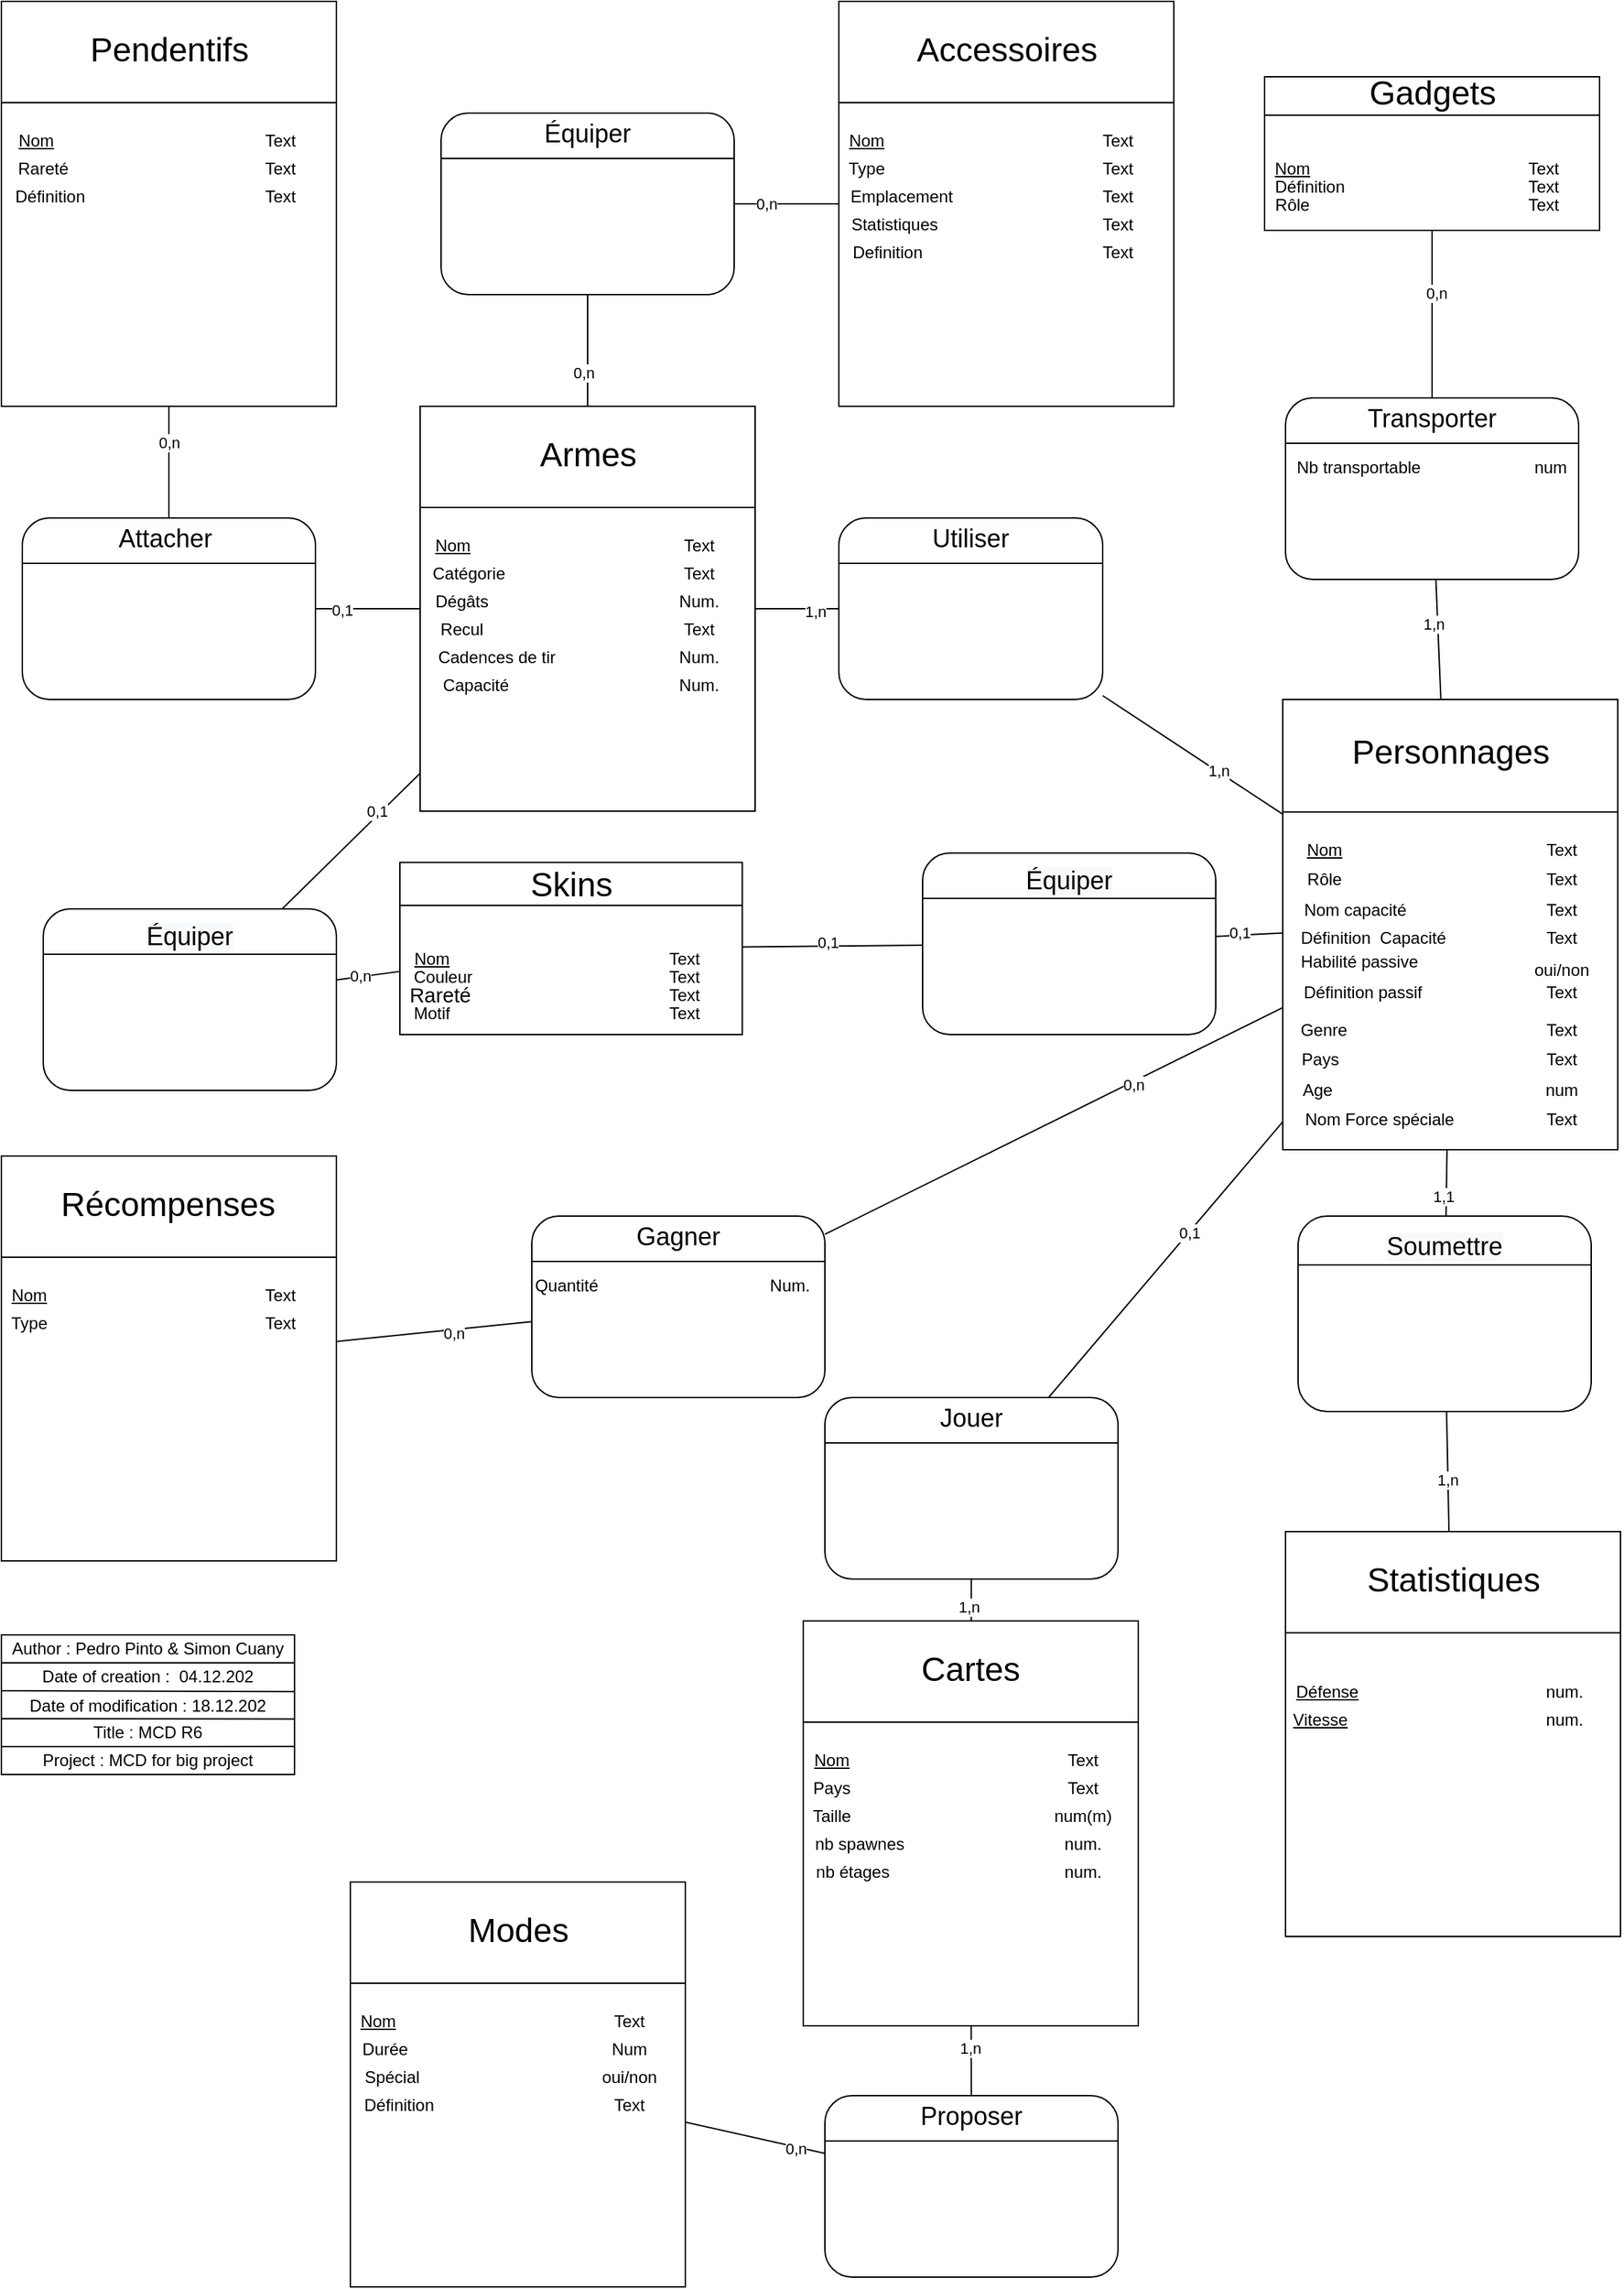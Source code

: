 <mxfile version="13.9.9" type="device"><diagram id="rWU4sgTP7ddvzOHSqRR9" name="Page-1"><mxGraphModel dx="3186" dy="1724" grid="1" gridSize="10" guides="1" tooltips="1" connect="1" arrows="1" fold="1" page="1" pageScale="1" pageWidth="1169" pageHeight="827" math="0" shadow="0"><root><mxCell id="0"/><mxCell id="1" parent="0"/><mxCell id="QGzmsj6ZArqj7oVRUIA2-5" value="" style="group;fontStyle=1" vertex="1" connectable="0" parent="1"><mxGeometry x="918.05" y="500" width="240" height="322.5" as="geometry"/></mxCell><mxCell id="QGzmsj6ZArqj7oVRUIA2-6" value="" style="rounded=0;whiteSpace=wrap;html=1;" vertex="1" parent="QGzmsj6ZArqj7oVRUIA2-5"><mxGeometry width="240" height="322.5" as="geometry"/></mxCell><mxCell id="QGzmsj6ZArqj7oVRUIA2-7" value="&lt;font style=&quot;font-size: 24px&quot;&gt;Personnages&lt;/font&gt;" style="text;html=1;strokeColor=none;fillColor=none;align=center;verticalAlign=middle;whiteSpace=wrap;rounded=0;" vertex="1" parent="QGzmsj6ZArqj7oVRUIA2-5"><mxGeometry x="37.5" y="10.75" width="165" height="53.75" as="geometry"/></mxCell><mxCell id="QGzmsj6ZArqj7oVRUIA2-8" value="" style="endArrow=none;html=1;entryX=1;entryY=0.25;entryDx=0;entryDy=0;exitX=0;exitY=0.25;exitDx=0;exitDy=0;" edge="1" parent="QGzmsj6ZArqj7oVRUIA2-5" source="QGzmsj6ZArqj7oVRUIA2-6" target="QGzmsj6ZArqj7oVRUIA2-6"><mxGeometry width="50" height="50" relative="1" as="geometry"><mxPoint x="550" y="430.0" as="sourcePoint"/><mxPoint x="600" y="376.25" as="targetPoint"/></mxGeometry></mxCell><mxCell id="QGzmsj6ZArqj7oVRUIA2-9" value="&lt;u&gt;Nom&lt;/u&gt;" style="text;html=1;strokeColor=none;fillColor=none;align=center;verticalAlign=middle;whiteSpace=wrap;rounded=0;" vertex="1" parent="QGzmsj6ZArqj7oVRUIA2-5"><mxGeometry x="8" y="96.75" width="44" height="21.5" as="geometry"/></mxCell><mxCell id="QGzmsj6ZArqj7oVRUIA2-10" value="Rôle" style="text;html=1;strokeColor=none;fillColor=none;align=center;verticalAlign=middle;whiteSpace=wrap;rounded=0;" vertex="1" parent="QGzmsj6ZArqj7oVRUIA2-5"><mxGeometry x="10" y="118.25" width="40" height="21.5" as="geometry"/></mxCell><mxCell id="QGzmsj6ZArqj7oVRUIA2-11" value="Nom capacité" style="text;html=1;strokeColor=none;fillColor=none;align=center;verticalAlign=middle;whiteSpace=wrap;rounded=0;" vertex="1" parent="QGzmsj6ZArqj7oVRUIA2-5"><mxGeometry x="10" y="139.75" width="84" height="21.5" as="geometry"/></mxCell><mxCell id="QGzmsj6ZArqj7oVRUIA2-12" value="Habilité passive" style="text;html=1;strokeColor=none;fillColor=none;align=center;verticalAlign=middle;whiteSpace=wrap;rounded=0;" vertex="1" parent="QGzmsj6ZArqj7oVRUIA2-5"><mxGeometry y="177.37" width="110" height="21.5" as="geometry"/></mxCell><mxCell id="QGzmsj6ZArqj7oVRUIA2-13" value="Genre" style="text;html=1;strokeColor=none;fillColor=none;align=center;verticalAlign=middle;whiteSpace=wrap;rounded=0;" vertex="1" parent="QGzmsj6ZArqj7oVRUIA2-5"><mxGeometry x="15" y="231.69" width="29" height="9.62" as="geometry"/></mxCell><mxCell id="QGzmsj6ZArqj7oVRUIA2-14" value="Text" style="text;html=1;strokeColor=none;fillColor=none;align=center;verticalAlign=middle;whiteSpace=wrap;rounded=0;" vertex="1" parent="QGzmsj6ZArqj7oVRUIA2-5"><mxGeometry x="180" y="96.75" width="40" height="21.5" as="geometry"/></mxCell><mxCell id="QGzmsj6ZArqj7oVRUIA2-15" value="Text" style="text;html=1;strokeColor=none;fillColor=none;align=center;verticalAlign=middle;whiteSpace=wrap;rounded=0;" vertex="1" parent="QGzmsj6ZArqj7oVRUIA2-5"><mxGeometry x="180" y="118.25" width="40" height="21.5" as="geometry"/></mxCell><mxCell id="QGzmsj6ZArqj7oVRUIA2-16" value="Text" style="text;html=1;strokeColor=none;fillColor=none;align=center;verticalAlign=middle;whiteSpace=wrap;rounded=0;" vertex="1" parent="QGzmsj6ZArqj7oVRUIA2-5"><mxGeometry x="180" y="139.75" width="40" height="21.5" as="geometry"/></mxCell><mxCell id="QGzmsj6ZArqj7oVRUIA2-17" value="oui/non" style="text;html=1;strokeColor=none;fillColor=none;align=center;verticalAlign=middle;whiteSpace=wrap;rounded=0;" vertex="1" parent="QGzmsj6ZArqj7oVRUIA2-5"><mxGeometry x="180" y="182.75" width="40" height="21.5" as="geometry"/></mxCell><mxCell id="QGzmsj6ZArqj7oVRUIA2-18" value="Text" style="text;html=1;strokeColor=none;fillColor=none;align=center;verticalAlign=middle;whiteSpace=wrap;rounded=0;" vertex="1" parent="QGzmsj6ZArqj7oVRUIA2-5"><mxGeometry x="180" y="198.875" width="40" height="21.5" as="geometry"/></mxCell><mxCell id="QGzmsj6ZArqj7oVRUIA2-19" value="Age" style="text;html=1;strokeColor=none;fillColor=none;align=center;verticalAlign=middle;whiteSpace=wrap;rounded=0;" vertex="1" parent="QGzmsj6ZArqj7oVRUIA2-5"><mxGeometry x="10" y="268.75" width="30" height="21.5" as="geometry"/></mxCell><mxCell id="QGzmsj6ZArqj7oVRUIA2-20" value="Nom Force spéciale" style="text;html=1;strokeColor=none;fillColor=none;align=center;verticalAlign=middle;whiteSpace=wrap;rounded=0;" vertex="1" parent="QGzmsj6ZArqj7oVRUIA2-5"><mxGeometry x="7.5" y="290.25" width="122.5" height="21.5" as="geometry"/></mxCell><mxCell id="QGzmsj6ZArqj7oVRUIA2-21" value="num" style="text;html=1;strokeColor=none;fillColor=none;align=center;verticalAlign=middle;whiteSpace=wrap;rounded=0;" vertex="1" parent="QGzmsj6ZArqj7oVRUIA2-5"><mxGeometry x="180" y="268.75" width="40" height="21.5" as="geometry"/></mxCell><mxCell id="QGzmsj6ZArqj7oVRUIA2-22" value="Text" style="text;html=1;strokeColor=none;fillColor=none;align=center;verticalAlign=middle;whiteSpace=wrap;rounded=0;" vertex="1" parent="QGzmsj6ZArqj7oVRUIA2-5"><mxGeometry x="180" y="290.25" width="40" height="21.5" as="geometry"/></mxCell><mxCell id="QGzmsj6ZArqj7oVRUIA2-23" value="Définition passif" style="text;html=1;strokeColor=none;fillColor=none;align=center;verticalAlign=middle;whiteSpace=wrap;rounded=0;" vertex="1" parent="QGzmsj6ZArqj7oVRUIA2-5"><mxGeometry x="10" y="198.88" width="95" height="21.5" as="geometry"/></mxCell><mxCell id="QGzmsj6ZArqj7oVRUIA2-24" value="Text" style="text;html=1;strokeColor=none;fillColor=none;align=center;verticalAlign=middle;whiteSpace=wrap;rounded=0;" vertex="1" parent="QGzmsj6ZArqj7oVRUIA2-5"><mxGeometry x="180" y="247.25" width="40" height="21.5" as="geometry"/></mxCell><mxCell id="QGzmsj6ZArqj7oVRUIA2-25" value="Pays" style="text;html=1;strokeColor=none;fillColor=none;align=center;verticalAlign=middle;whiteSpace=wrap;rounded=0;" vertex="1" parent="QGzmsj6ZArqj7oVRUIA2-5"><mxGeometry x="10" y="251.63" width="34" height="12.75" as="geometry"/></mxCell><mxCell id="QGzmsj6ZArqj7oVRUIA2-26" value="Text" style="text;html=1;strokeColor=none;fillColor=none;align=center;verticalAlign=middle;whiteSpace=wrap;rounded=0;" vertex="1" parent="QGzmsj6ZArqj7oVRUIA2-5"><mxGeometry x="170" y="225.75" width="60" height="21.5" as="geometry"/></mxCell><mxCell id="QGzmsj6ZArqj7oVRUIA2-27" value="Définition&amp;nbsp; Capacité" style="text;html=1;strokeColor=none;fillColor=none;align=center;verticalAlign=middle;whiteSpace=wrap;rounded=0;" vertex="1" parent="QGzmsj6ZArqj7oVRUIA2-5"><mxGeometry x="7.5" y="164.62" width="114" height="12.75" as="geometry"/></mxCell><mxCell id="QGzmsj6ZArqj7oVRUIA2-28" value="Text" style="text;html=1;strokeColor=none;fillColor=none;align=center;verticalAlign=middle;whiteSpace=wrap;rounded=0;" vertex="1" parent="QGzmsj6ZArqj7oVRUIA2-5"><mxGeometry x="180" y="160.25" width="40" height="21.5" as="geometry"/></mxCell><mxCell id="QGzmsj6ZArqj7oVRUIA2-29" value="" style="group" vertex="1" connectable="0" parent="1"><mxGeometry x="574.5" y="1160" width="240" height="290" as="geometry"/></mxCell><mxCell id="QGzmsj6ZArqj7oVRUIA2-30" value="" style="rounded=0;whiteSpace=wrap;html=1;" vertex="1" parent="QGzmsj6ZArqj7oVRUIA2-29"><mxGeometry width="240" height="290" as="geometry"/></mxCell><mxCell id="QGzmsj6ZArqj7oVRUIA2-31" value="&lt;span style=&quot;font-size: 24px&quot;&gt;Cartes&lt;/span&gt;" style="text;html=1;strokeColor=none;fillColor=none;align=center;verticalAlign=middle;whiteSpace=wrap;rounded=0;" vertex="1" parent="QGzmsj6ZArqj7oVRUIA2-29"><mxGeometry x="37.5" y="10" width="165" height="50" as="geometry"/></mxCell><mxCell id="QGzmsj6ZArqj7oVRUIA2-32" value="" style="endArrow=none;html=1;entryX=1;entryY=0.25;entryDx=0;entryDy=0;exitX=0;exitY=0.25;exitDx=0;exitDy=0;" edge="1" parent="QGzmsj6ZArqj7oVRUIA2-29" source="QGzmsj6ZArqj7oVRUIA2-30" target="QGzmsj6ZArqj7oVRUIA2-30"><mxGeometry width="50" height="50" relative="1" as="geometry"><mxPoint x="550" y="400" as="sourcePoint"/><mxPoint x="600" y="350" as="targetPoint"/></mxGeometry></mxCell><mxCell id="QGzmsj6ZArqj7oVRUIA2-33" value="&lt;u&gt;Nom&lt;/u&gt;" style="text;html=1;strokeColor=none;fillColor=none;align=center;verticalAlign=middle;whiteSpace=wrap;rounded=0;" vertex="1" parent="QGzmsj6ZArqj7oVRUIA2-29"><mxGeometry y="90" width="40" height="20" as="geometry"/></mxCell><mxCell id="QGzmsj6ZArqj7oVRUIA2-34" value="Pays" style="text;html=1;strokeColor=none;fillColor=none;align=center;verticalAlign=middle;whiteSpace=wrap;rounded=0;" vertex="1" parent="QGzmsj6ZArqj7oVRUIA2-29"><mxGeometry y="110" width="40" height="20" as="geometry"/></mxCell><mxCell id="QGzmsj6ZArqj7oVRUIA2-35" value="Taille" style="text;html=1;strokeColor=none;fillColor=none;align=center;verticalAlign=middle;whiteSpace=wrap;rounded=0;" vertex="1" parent="QGzmsj6ZArqj7oVRUIA2-29"><mxGeometry y="130" width="40" height="20" as="geometry"/></mxCell><mxCell id="QGzmsj6ZArqj7oVRUIA2-36" value="nb spawnes" style="text;html=1;strokeColor=none;fillColor=none;align=center;verticalAlign=middle;whiteSpace=wrap;rounded=0;" vertex="1" parent="QGzmsj6ZArqj7oVRUIA2-29"><mxGeometry y="150" width="80" height="20" as="geometry"/></mxCell><mxCell id="QGzmsj6ZArqj7oVRUIA2-37" value="nb étages" style="text;html=1;strokeColor=none;fillColor=none;align=center;verticalAlign=middle;whiteSpace=wrap;rounded=0;" vertex="1" parent="QGzmsj6ZArqj7oVRUIA2-29"><mxGeometry y="170" width="70" height="20" as="geometry"/></mxCell><mxCell id="QGzmsj6ZArqj7oVRUIA2-38" value="Text" style="text;html=1;strokeColor=none;fillColor=none;align=center;verticalAlign=middle;whiteSpace=wrap;rounded=0;" vertex="1" parent="QGzmsj6ZArqj7oVRUIA2-29"><mxGeometry x="180" y="90" width="40" height="20" as="geometry"/></mxCell><mxCell id="QGzmsj6ZArqj7oVRUIA2-39" value="Text" style="text;html=1;strokeColor=none;fillColor=none;align=center;verticalAlign=middle;whiteSpace=wrap;rounded=0;" vertex="1" parent="QGzmsj6ZArqj7oVRUIA2-29"><mxGeometry x="180" y="110" width="40" height="20" as="geometry"/></mxCell><mxCell id="QGzmsj6ZArqj7oVRUIA2-40" value="num(m)" style="text;html=1;strokeColor=none;fillColor=none;align=center;verticalAlign=middle;whiteSpace=wrap;rounded=0;" vertex="1" parent="QGzmsj6ZArqj7oVRUIA2-29"><mxGeometry x="180" y="130" width="40" height="20" as="geometry"/></mxCell><mxCell id="QGzmsj6ZArqj7oVRUIA2-41" value="num." style="text;html=1;strokeColor=none;fillColor=none;align=center;verticalAlign=middle;whiteSpace=wrap;rounded=0;" vertex="1" parent="QGzmsj6ZArqj7oVRUIA2-29"><mxGeometry x="180" y="150" width="40" height="20" as="geometry"/></mxCell><mxCell id="QGzmsj6ZArqj7oVRUIA2-42" value="num." style="text;html=1;strokeColor=none;fillColor=none;align=center;verticalAlign=middle;whiteSpace=wrap;rounded=0;" vertex="1" parent="QGzmsj6ZArqj7oVRUIA2-29"><mxGeometry x="180" y="170" width="40" height="20" as="geometry"/></mxCell><mxCell id="QGzmsj6ZArqj7oVRUIA2-43" value="" style="group" vertex="1" connectable="0" parent="1"><mxGeometry x="-1.137e-13" y="827" width="240" height="290" as="geometry"/></mxCell><mxCell id="QGzmsj6ZArqj7oVRUIA2-44" value="" style="rounded=0;whiteSpace=wrap;html=1;" vertex="1" parent="QGzmsj6ZArqj7oVRUIA2-43"><mxGeometry width="240" height="290" as="geometry"/></mxCell><mxCell id="QGzmsj6ZArqj7oVRUIA2-45" value="&lt;font style=&quot;font-size: 24px&quot;&gt;Récompenses&lt;/font&gt;" style="text;html=1;strokeColor=none;fillColor=none;align=center;verticalAlign=middle;whiteSpace=wrap;rounded=0;" vertex="1" parent="QGzmsj6ZArqj7oVRUIA2-43"><mxGeometry x="37.5" y="10" width="165" height="50" as="geometry"/></mxCell><mxCell id="QGzmsj6ZArqj7oVRUIA2-46" value="" style="endArrow=none;html=1;entryX=1;entryY=0.25;entryDx=0;entryDy=0;exitX=0;exitY=0.25;exitDx=0;exitDy=0;" edge="1" parent="QGzmsj6ZArqj7oVRUIA2-43" source="QGzmsj6ZArqj7oVRUIA2-44" target="QGzmsj6ZArqj7oVRUIA2-44"><mxGeometry width="50" height="50" relative="1" as="geometry"><mxPoint x="550" y="400" as="sourcePoint"/><mxPoint x="600" y="350" as="targetPoint"/></mxGeometry></mxCell><mxCell id="QGzmsj6ZArqj7oVRUIA2-47" value="&lt;u&gt;Nom&lt;/u&gt;" style="text;html=1;strokeColor=none;fillColor=none;align=center;verticalAlign=middle;whiteSpace=wrap;rounded=0;" vertex="1" parent="QGzmsj6ZArqj7oVRUIA2-43"><mxGeometry y="90" width="40" height="20" as="geometry"/></mxCell><mxCell id="QGzmsj6ZArqj7oVRUIA2-48" value="Type" style="text;html=1;strokeColor=none;fillColor=none;align=center;verticalAlign=middle;whiteSpace=wrap;rounded=0;" vertex="1" parent="QGzmsj6ZArqj7oVRUIA2-43"><mxGeometry y="110" width="40" height="20" as="geometry"/></mxCell><mxCell id="QGzmsj6ZArqj7oVRUIA2-49" value="Text" style="text;html=1;strokeColor=none;fillColor=none;align=center;verticalAlign=middle;whiteSpace=wrap;rounded=0;" vertex="1" parent="QGzmsj6ZArqj7oVRUIA2-43"><mxGeometry x="180" y="90" width="40" height="20" as="geometry"/></mxCell><mxCell id="QGzmsj6ZArqj7oVRUIA2-50" value="Text" style="text;html=1;strokeColor=none;fillColor=none;align=center;verticalAlign=middle;whiteSpace=wrap;rounded=0;" vertex="1" parent="QGzmsj6ZArqj7oVRUIA2-43"><mxGeometry x="180" y="110" width="40" height="20" as="geometry"/></mxCell><mxCell id="QGzmsj6ZArqj7oVRUIA2-51" value="" style="group" vertex="1" connectable="0" parent="1"><mxGeometry x="250" y="1347" width="240" height="290" as="geometry"/></mxCell><mxCell id="QGzmsj6ZArqj7oVRUIA2-52" value="" style="rounded=0;whiteSpace=wrap;html=1;" vertex="1" parent="QGzmsj6ZArqj7oVRUIA2-51"><mxGeometry width="240" height="290" as="geometry"/></mxCell><mxCell id="QGzmsj6ZArqj7oVRUIA2-53" value="&lt;font style=&quot;font-size: 24px&quot;&gt;Modes&lt;/font&gt;" style="text;html=1;strokeColor=none;fillColor=none;align=center;verticalAlign=middle;whiteSpace=wrap;rounded=0;" vertex="1" parent="QGzmsj6ZArqj7oVRUIA2-51"><mxGeometry x="37.5" y="10" width="165" height="50" as="geometry"/></mxCell><mxCell id="QGzmsj6ZArqj7oVRUIA2-54" value="" style="endArrow=none;html=1;entryX=1;entryY=0.25;entryDx=0;entryDy=0;exitX=0;exitY=0.25;exitDx=0;exitDy=0;" edge="1" parent="QGzmsj6ZArqj7oVRUIA2-51" source="QGzmsj6ZArqj7oVRUIA2-52" target="QGzmsj6ZArqj7oVRUIA2-52"><mxGeometry width="50" height="50" relative="1" as="geometry"><mxPoint x="550" y="400" as="sourcePoint"/><mxPoint x="600" y="350" as="targetPoint"/></mxGeometry></mxCell><mxCell id="QGzmsj6ZArqj7oVRUIA2-55" value="&lt;u&gt;Nom&lt;/u&gt;" style="text;html=1;strokeColor=none;fillColor=none;align=center;verticalAlign=middle;whiteSpace=wrap;rounded=0;" vertex="1" parent="QGzmsj6ZArqj7oVRUIA2-51"><mxGeometry x="-10" y="90" width="60" height="20" as="geometry"/></mxCell><mxCell id="QGzmsj6ZArqj7oVRUIA2-56" value="Durée" style="text;html=1;strokeColor=none;fillColor=none;align=center;verticalAlign=middle;whiteSpace=wrap;rounded=0;" vertex="1" parent="QGzmsj6ZArqj7oVRUIA2-51"><mxGeometry y="110" width="50" height="20" as="geometry"/></mxCell><mxCell id="QGzmsj6ZArqj7oVRUIA2-57" value="Spécial" style="text;html=1;strokeColor=none;fillColor=none;align=center;verticalAlign=middle;whiteSpace=wrap;rounded=0;" vertex="1" parent="QGzmsj6ZArqj7oVRUIA2-51"><mxGeometry y="130" width="60" height="20" as="geometry"/></mxCell><mxCell id="QGzmsj6ZArqj7oVRUIA2-58" value="Définition" style="text;html=1;strokeColor=none;fillColor=none;align=center;verticalAlign=middle;whiteSpace=wrap;rounded=0;" vertex="1" parent="QGzmsj6ZArqj7oVRUIA2-51"><mxGeometry x="10" y="150" width="50" height="20" as="geometry"/></mxCell><mxCell id="QGzmsj6ZArqj7oVRUIA2-59" value="Text" style="text;html=1;strokeColor=none;fillColor=none;align=center;verticalAlign=middle;whiteSpace=wrap;rounded=0;" vertex="1" parent="QGzmsj6ZArqj7oVRUIA2-51"><mxGeometry x="180" y="90" width="40" height="20" as="geometry"/></mxCell><mxCell id="QGzmsj6ZArqj7oVRUIA2-60" value="Num" style="text;html=1;strokeColor=none;fillColor=none;align=center;verticalAlign=middle;whiteSpace=wrap;rounded=0;" vertex="1" parent="QGzmsj6ZArqj7oVRUIA2-51"><mxGeometry x="180" y="110" width="40" height="20" as="geometry"/></mxCell><mxCell id="QGzmsj6ZArqj7oVRUIA2-61" value="oui/non" style="text;html=1;strokeColor=none;fillColor=none;align=center;verticalAlign=middle;whiteSpace=wrap;rounded=0;" vertex="1" parent="QGzmsj6ZArqj7oVRUIA2-51"><mxGeometry x="180" y="130" width="40" height="20" as="geometry"/></mxCell><mxCell id="QGzmsj6ZArqj7oVRUIA2-62" value="Text" style="text;html=1;strokeColor=none;fillColor=none;align=center;verticalAlign=middle;whiteSpace=wrap;rounded=0;" vertex="1" parent="QGzmsj6ZArqj7oVRUIA2-51"><mxGeometry x="180" y="150" width="40" height="20" as="geometry"/></mxCell><mxCell id="QGzmsj6ZArqj7oVRUIA2-63" value="" style="group" vertex="1" connectable="0" parent="1"><mxGeometry x="600" width="240" height="290" as="geometry"/></mxCell><mxCell id="QGzmsj6ZArqj7oVRUIA2-64" value="" style="rounded=0;whiteSpace=wrap;html=1;" vertex="1" parent="QGzmsj6ZArqj7oVRUIA2-63"><mxGeometry width="240" height="290" as="geometry"/></mxCell><mxCell id="QGzmsj6ZArqj7oVRUIA2-65" value="&lt;font style=&quot;font-size: 24px&quot;&gt;Accessoires&lt;/font&gt;" style="text;html=1;strokeColor=none;fillColor=none;align=center;verticalAlign=middle;whiteSpace=wrap;rounded=0;" vertex="1" parent="QGzmsj6ZArqj7oVRUIA2-63"><mxGeometry x="37.5" y="10" width="165" height="50" as="geometry"/></mxCell><mxCell id="QGzmsj6ZArqj7oVRUIA2-66" value="" style="endArrow=none;html=1;entryX=1;entryY=0.25;entryDx=0;entryDy=0;exitX=0;exitY=0.25;exitDx=0;exitDy=0;" edge="1" parent="QGzmsj6ZArqj7oVRUIA2-63" source="QGzmsj6ZArqj7oVRUIA2-64" target="QGzmsj6ZArqj7oVRUIA2-64"><mxGeometry width="50" height="50" relative="1" as="geometry"><mxPoint x="550" y="400" as="sourcePoint"/><mxPoint x="600" y="350" as="targetPoint"/></mxGeometry></mxCell><mxCell id="QGzmsj6ZArqj7oVRUIA2-67" value="&lt;u&gt;Nom&lt;/u&gt;" style="text;html=1;strokeColor=none;fillColor=none;align=center;verticalAlign=middle;whiteSpace=wrap;rounded=0;" vertex="1" parent="QGzmsj6ZArqj7oVRUIA2-63"><mxGeometry y="90" width="40" height="20" as="geometry"/></mxCell><mxCell id="QGzmsj6ZArqj7oVRUIA2-68" value="Type" style="text;html=1;strokeColor=none;fillColor=none;align=center;verticalAlign=middle;whiteSpace=wrap;rounded=0;" vertex="1" parent="QGzmsj6ZArqj7oVRUIA2-63"><mxGeometry y="110" width="40" height="20" as="geometry"/></mxCell><mxCell id="QGzmsj6ZArqj7oVRUIA2-69" value="Emplacement" style="text;html=1;strokeColor=none;fillColor=none;align=center;verticalAlign=middle;whiteSpace=wrap;rounded=0;" vertex="1" parent="QGzmsj6ZArqj7oVRUIA2-63"><mxGeometry x="20" y="130" width="50" height="20" as="geometry"/></mxCell><mxCell id="QGzmsj6ZArqj7oVRUIA2-70" value="Statistiques" style="text;html=1;strokeColor=none;fillColor=none;align=center;verticalAlign=middle;whiteSpace=wrap;rounded=0;" vertex="1" parent="QGzmsj6ZArqj7oVRUIA2-63"><mxGeometry y="150" width="80" height="20" as="geometry"/></mxCell><mxCell id="QGzmsj6ZArqj7oVRUIA2-71" value="Definition" style="text;html=1;strokeColor=none;fillColor=none;align=center;verticalAlign=middle;whiteSpace=wrap;rounded=0;" vertex="1" parent="QGzmsj6ZArqj7oVRUIA2-63"><mxGeometry x="10" y="170" width="50" height="20" as="geometry"/></mxCell><mxCell id="QGzmsj6ZArqj7oVRUIA2-72" value="Text" style="text;html=1;strokeColor=none;fillColor=none;align=center;verticalAlign=middle;whiteSpace=wrap;rounded=0;" vertex="1" parent="QGzmsj6ZArqj7oVRUIA2-63"><mxGeometry x="180" y="90" width="40" height="20" as="geometry"/></mxCell><mxCell id="QGzmsj6ZArqj7oVRUIA2-73" value="Text" style="text;html=1;strokeColor=none;fillColor=none;align=center;verticalAlign=middle;whiteSpace=wrap;rounded=0;" vertex="1" parent="QGzmsj6ZArqj7oVRUIA2-63"><mxGeometry x="180" y="110" width="40" height="20" as="geometry"/></mxCell><mxCell id="QGzmsj6ZArqj7oVRUIA2-74" value="Text" style="text;html=1;strokeColor=none;fillColor=none;align=center;verticalAlign=middle;whiteSpace=wrap;rounded=0;" vertex="1" parent="QGzmsj6ZArqj7oVRUIA2-63"><mxGeometry x="180" y="130" width="40" height="20" as="geometry"/></mxCell><mxCell id="QGzmsj6ZArqj7oVRUIA2-75" value="Text" style="text;html=1;strokeColor=none;fillColor=none;align=center;verticalAlign=middle;whiteSpace=wrap;rounded=0;" vertex="1" parent="QGzmsj6ZArqj7oVRUIA2-63"><mxGeometry x="180" y="150" width="40" height="20" as="geometry"/></mxCell><mxCell id="QGzmsj6ZArqj7oVRUIA2-76" value="Text" style="text;html=1;strokeColor=none;fillColor=none;align=center;verticalAlign=middle;whiteSpace=wrap;rounded=0;" vertex="1" parent="QGzmsj6ZArqj7oVRUIA2-63"><mxGeometry x="180" y="170" width="40" height="20" as="geometry"/></mxCell><mxCell id="QGzmsj6ZArqj7oVRUIA2-77" value="" style="group" vertex="1" connectable="0" parent="1"><mxGeometry width="240" height="290" as="geometry"/></mxCell><mxCell id="QGzmsj6ZArqj7oVRUIA2-78" value="" style="rounded=0;whiteSpace=wrap;html=1;" vertex="1" parent="QGzmsj6ZArqj7oVRUIA2-77"><mxGeometry width="240" height="290" as="geometry"/></mxCell><mxCell id="QGzmsj6ZArqj7oVRUIA2-79" value="&lt;font style=&quot;font-size: 24px&quot;&gt;Pendentifs&lt;/font&gt;" style="text;html=1;strokeColor=none;fillColor=none;align=center;verticalAlign=middle;whiteSpace=wrap;rounded=0;" vertex="1" parent="QGzmsj6ZArqj7oVRUIA2-77"><mxGeometry x="37.5" y="10" width="165" height="50" as="geometry"/></mxCell><mxCell id="QGzmsj6ZArqj7oVRUIA2-80" value="" style="endArrow=none;html=1;entryX=1;entryY=0.25;entryDx=0;entryDy=0;exitX=0;exitY=0.25;exitDx=0;exitDy=0;" edge="1" parent="QGzmsj6ZArqj7oVRUIA2-77" source="QGzmsj6ZArqj7oVRUIA2-78" target="QGzmsj6ZArqj7oVRUIA2-78"><mxGeometry width="50" height="50" relative="1" as="geometry"><mxPoint x="550" y="400" as="sourcePoint"/><mxPoint x="600" y="350" as="targetPoint"/></mxGeometry></mxCell><mxCell id="QGzmsj6ZArqj7oVRUIA2-81" value="Nom" style="text;html=1;strokeColor=none;fillColor=none;align=center;verticalAlign=middle;whiteSpace=wrap;rounded=0;fontStyle=4" vertex="1" parent="QGzmsj6ZArqj7oVRUIA2-77"><mxGeometry y="90" width="50" height="20" as="geometry"/></mxCell><mxCell id="QGzmsj6ZArqj7oVRUIA2-82" value="Rareté" style="text;html=1;strokeColor=none;fillColor=none;align=center;verticalAlign=middle;whiteSpace=wrap;rounded=0;" vertex="1" parent="QGzmsj6ZArqj7oVRUIA2-77"><mxGeometry y="110" width="60" height="20" as="geometry"/></mxCell><mxCell id="QGzmsj6ZArqj7oVRUIA2-83" value="Définition" style="text;html=1;strokeColor=none;fillColor=none;align=center;verticalAlign=middle;whiteSpace=wrap;rounded=0;" vertex="1" parent="QGzmsj6ZArqj7oVRUIA2-77"><mxGeometry x="10" y="130" width="50" height="20" as="geometry"/></mxCell><mxCell id="QGzmsj6ZArqj7oVRUIA2-84" value="Text" style="text;html=1;strokeColor=none;fillColor=none;align=center;verticalAlign=middle;whiteSpace=wrap;rounded=0;" vertex="1" parent="QGzmsj6ZArqj7oVRUIA2-77"><mxGeometry x="180" y="90" width="40" height="20" as="geometry"/></mxCell><mxCell id="QGzmsj6ZArqj7oVRUIA2-85" value="Text" style="text;html=1;strokeColor=none;fillColor=none;align=center;verticalAlign=middle;whiteSpace=wrap;rounded=0;" vertex="1" parent="QGzmsj6ZArqj7oVRUIA2-77"><mxGeometry x="180" y="110" width="40" height="20" as="geometry"/></mxCell><mxCell id="QGzmsj6ZArqj7oVRUIA2-86" value="Text" style="text;html=1;strokeColor=none;fillColor=none;align=center;verticalAlign=middle;whiteSpace=wrap;rounded=0;" vertex="1" parent="QGzmsj6ZArqj7oVRUIA2-77"><mxGeometry x="180" y="130" width="40" height="20" as="geometry"/></mxCell><mxCell id="QGzmsj6ZArqj7oVRUIA2-87" value="" style="group" vertex="1" connectable="0" parent="1"><mxGeometry x="300" y="290" width="240" height="290" as="geometry"/></mxCell><mxCell id="QGzmsj6ZArqj7oVRUIA2-88" value="" style="rounded=0;whiteSpace=wrap;html=1;" vertex="1" parent="QGzmsj6ZArqj7oVRUIA2-87"><mxGeometry width="240" height="290" as="geometry"/></mxCell><mxCell id="QGzmsj6ZArqj7oVRUIA2-89" value="&lt;font style=&quot;font-size: 24px&quot;&gt;Armes&lt;/font&gt;" style="text;html=1;strokeColor=none;fillColor=none;align=center;verticalAlign=middle;whiteSpace=wrap;rounded=0;" vertex="1" parent="QGzmsj6ZArqj7oVRUIA2-87"><mxGeometry x="37.5" y="10" width="165" height="50" as="geometry"/></mxCell><mxCell id="QGzmsj6ZArqj7oVRUIA2-90" value="" style="endArrow=none;html=1;entryX=1;entryY=0.25;entryDx=0;entryDy=0;exitX=0;exitY=0.25;exitDx=0;exitDy=0;" edge="1" parent="QGzmsj6ZArqj7oVRUIA2-87" source="QGzmsj6ZArqj7oVRUIA2-88" target="QGzmsj6ZArqj7oVRUIA2-88"><mxGeometry width="50" height="50" relative="1" as="geometry"><mxPoint x="550" y="400" as="sourcePoint"/><mxPoint x="600" y="350" as="targetPoint"/></mxGeometry></mxCell><mxCell id="QGzmsj6ZArqj7oVRUIA2-91" value="&lt;u&gt;Nom&lt;/u&gt;" style="text;html=1;strokeColor=none;fillColor=none;align=center;verticalAlign=middle;whiteSpace=wrap;rounded=0;" vertex="1" parent="QGzmsj6ZArqj7oVRUIA2-87"><mxGeometry y="90" width="47" height="20" as="geometry"/></mxCell><mxCell id="QGzmsj6ZArqj7oVRUIA2-92" value="Dégâts" style="text;html=1;strokeColor=none;fillColor=none;align=center;verticalAlign=middle;whiteSpace=wrap;rounded=0;" vertex="1" parent="QGzmsj6ZArqj7oVRUIA2-87"><mxGeometry x="10" y="130" width="40" height="20" as="geometry"/></mxCell><mxCell id="QGzmsj6ZArqj7oVRUIA2-93" value="Recul" style="text;html=1;strokeColor=none;fillColor=none;align=center;verticalAlign=middle;whiteSpace=wrap;rounded=0;" vertex="1" parent="QGzmsj6ZArqj7oVRUIA2-87"><mxGeometry x="10" y="150" width="40" height="20" as="geometry"/></mxCell><mxCell id="QGzmsj6ZArqj7oVRUIA2-94" value="Cadences de tir" style="text;html=1;strokeColor=none;fillColor=none;align=center;verticalAlign=middle;whiteSpace=wrap;rounded=0;" vertex="1" parent="QGzmsj6ZArqj7oVRUIA2-87"><mxGeometry x="10" y="170" width="90" height="20" as="geometry"/></mxCell><mxCell id="QGzmsj6ZArqj7oVRUIA2-95" value="Capacité" style="text;html=1;strokeColor=none;fillColor=none;align=center;verticalAlign=middle;whiteSpace=wrap;rounded=0;" vertex="1" parent="QGzmsj6ZArqj7oVRUIA2-87"><mxGeometry x="10" y="190" width="60" height="20" as="geometry"/></mxCell><mxCell id="QGzmsj6ZArqj7oVRUIA2-96" value="Text" style="text;html=1;strokeColor=none;fillColor=none;align=center;verticalAlign=middle;whiteSpace=wrap;rounded=0;" vertex="1" parent="QGzmsj6ZArqj7oVRUIA2-87"><mxGeometry x="180" y="90" width="40" height="20" as="geometry"/></mxCell><mxCell id="QGzmsj6ZArqj7oVRUIA2-97" value="Text" style="text;html=1;strokeColor=none;fillColor=none;align=center;verticalAlign=middle;whiteSpace=wrap;rounded=0;" vertex="1" parent="QGzmsj6ZArqj7oVRUIA2-87"><mxGeometry x="180" y="110" width="40" height="20" as="geometry"/></mxCell><mxCell id="QGzmsj6ZArqj7oVRUIA2-98" value="Num." style="text;html=1;strokeColor=none;fillColor=none;align=center;verticalAlign=middle;whiteSpace=wrap;rounded=0;" vertex="1" parent="QGzmsj6ZArqj7oVRUIA2-87"><mxGeometry x="180" y="130" width="40" height="20" as="geometry"/></mxCell><mxCell id="QGzmsj6ZArqj7oVRUIA2-99" value="Text" style="text;html=1;strokeColor=none;fillColor=none;align=center;verticalAlign=middle;whiteSpace=wrap;rounded=0;" vertex="1" parent="QGzmsj6ZArqj7oVRUIA2-87"><mxGeometry x="180" y="150" width="40" height="20" as="geometry"/></mxCell><mxCell id="QGzmsj6ZArqj7oVRUIA2-100" value="Num." style="text;html=1;strokeColor=none;fillColor=none;align=center;verticalAlign=middle;whiteSpace=wrap;rounded=0;" vertex="1" parent="QGzmsj6ZArqj7oVRUIA2-87"><mxGeometry x="180" y="170" width="40" height="20" as="geometry"/></mxCell><mxCell id="QGzmsj6ZArqj7oVRUIA2-101" value="Catégorie" style="text;html=1;strokeColor=none;fillColor=none;align=center;verticalAlign=middle;whiteSpace=wrap;rounded=0;" vertex="1" parent="QGzmsj6ZArqj7oVRUIA2-87"><mxGeometry x="10" y="110" width="50" height="20" as="geometry"/></mxCell><mxCell id="QGzmsj6ZArqj7oVRUIA2-102" value="Num." style="text;html=1;strokeColor=none;fillColor=none;align=center;verticalAlign=middle;whiteSpace=wrap;rounded=0;" vertex="1" parent="QGzmsj6ZArqj7oVRUIA2-87"><mxGeometry x="180" y="190" width="40" height="20" as="geometry"/></mxCell><mxCell id="QGzmsj6ZArqj7oVRUIA2-103" value="" style="group" vertex="1" connectable="0" parent="1"><mxGeometry x="920" y="1096" width="240" height="290" as="geometry"/></mxCell><mxCell id="QGzmsj6ZArqj7oVRUIA2-104" value="" style="rounded=0;whiteSpace=wrap;html=1;" vertex="1" parent="QGzmsj6ZArqj7oVRUIA2-103"><mxGeometry width="240" height="290" as="geometry"/></mxCell><mxCell id="QGzmsj6ZArqj7oVRUIA2-105" value="&lt;span style=&quot;font-size: 24px&quot;&gt;Statistiques&lt;/span&gt;" style="text;html=1;strokeColor=none;fillColor=none;align=center;verticalAlign=middle;whiteSpace=wrap;rounded=0;" vertex="1" parent="QGzmsj6ZArqj7oVRUIA2-103"><mxGeometry x="37.5" y="10" width="165" height="50" as="geometry"/></mxCell><mxCell id="QGzmsj6ZArqj7oVRUIA2-106" value="" style="endArrow=none;html=1;entryX=1;entryY=0.25;entryDx=0;entryDy=0;exitX=0;exitY=0.25;exitDx=0;exitDy=0;" edge="1" parent="QGzmsj6ZArqj7oVRUIA2-103" source="QGzmsj6ZArqj7oVRUIA2-104" target="QGzmsj6ZArqj7oVRUIA2-104"><mxGeometry width="50" height="50" relative="1" as="geometry"><mxPoint x="550" y="400" as="sourcePoint"/><mxPoint x="600" y="350" as="targetPoint"/></mxGeometry></mxCell><mxCell id="QGzmsj6ZArqj7oVRUIA2-107" value="&lt;u&gt;Défense&lt;/u&gt;" style="text;html=1;strokeColor=none;fillColor=none;align=center;verticalAlign=middle;whiteSpace=wrap;rounded=0;" vertex="1" parent="QGzmsj6ZArqj7oVRUIA2-103"><mxGeometry y="105" width="60" height="20" as="geometry"/></mxCell><mxCell id="QGzmsj6ZArqj7oVRUIA2-108" value="&lt;u&gt;Vitesse&lt;/u&gt;" style="text;html=1;strokeColor=none;fillColor=none;align=center;verticalAlign=middle;whiteSpace=wrap;rounded=0;" vertex="1" parent="QGzmsj6ZArqj7oVRUIA2-103"><mxGeometry y="125" width="50" height="20" as="geometry"/></mxCell><mxCell id="QGzmsj6ZArqj7oVRUIA2-109" value="num." style="text;html=1;strokeColor=none;fillColor=none;align=center;verticalAlign=middle;whiteSpace=wrap;rounded=0;" vertex="1" parent="QGzmsj6ZArqj7oVRUIA2-103"><mxGeometry x="180" y="105" width="40" height="20" as="geometry"/></mxCell><mxCell id="QGzmsj6ZArqj7oVRUIA2-110" value="num." style="text;html=1;strokeColor=none;fillColor=none;align=center;verticalAlign=middle;whiteSpace=wrap;rounded=0;" vertex="1" parent="QGzmsj6ZArqj7oVRUIA2-103"><mxGeometry x="180" y="125" width="40" height="20" as="geometry"/></mxCell><mxCell id="QGzmsj6ZArqj7oVRUIA2-121" value="" style="group" vertex="1" connectable="0" parent="1"><mxGeometry x="285.5" y="620" width="254.5" height="190" as="geometry"/></mxCell><mxCell id="QGzmsj6ZArqj7oVRUIA2-122" value="" style="rounded=0;whiteSpace=wrap;html=1;" vertex="1" parent="QGzmsj6ZArqj7oVRUIA2-121"><mxGeometry y="-3.28" width="245.3" height="123.28" as="geometry"/></mxCell><mxCell id="QGzmsj6ZArqj7oVRUIA2-123" value="&lt;font style=&quot;font-size: 24px&quot;&gt;Skins&lt;/font&gt;" style="text;html=1;strokeColor=none;fillColor=none;align=center;verticalAlign=middle;whiteSpace=wrap;rounded=0;" vertex="1" parent="QGzmsj6ZArqj7oVRUIA2-121"><mxGeometry x="38.328" y="-3.278" width="168.645" height="32.759" as="geometry"/></mxCell><mxCell id="QGzmsj6ZArqj7oVRUIA2-124" value="" style="endArrow=none;html=1;entryX=1;entryY=0.25;entryDx=0;entryDy=0;exitX=0;exitY=0.25;exitDx=0;exitDy=0;" edge="1" parent="QGzmsj6ZArqj7oVRUIA2-121" source="QGzmsj6ZArqj7oVRUIA2-122" target="QGzmsj6ZArqj7oVRUIA2-122"><mxGeometry width="50" height="50" relative="1" as="geometry"><mxPoint x="562.149" y="262.069" as="sourcePoint"/><mxPoint x="613.253" y="229.31" as="targetPoint"/></mxGeometry></mxCell><mxCell id="QGzmsj6ZArqj7oVRUIA2-125" value="&lt;u&gt;Nom&lt;/u&gt;" style="text;html=1;strokeColor=none;fillColor=none;align=center;verticalAlign=middle;whiteSpace=wrap;rounded=0;" vertex="1" parent="QGzmsj6ZArqj7oVRUIA2-121"><mxGeometry x="7.666" y="58.966" width="30.663" height="13.103" as="geometry"/></mxCell><mxCell id="QGzmsj6ZArqj7oVRUIA2-126" value="Couleur" style="text;html=1;strokeColor=none;fillColor=none;align=center;verticalAlign=middle;whiteSpace=wrap;rounded=0;" vertex="1" parent="QGzmsj6ZArqj7oVRUIA2-121"><mxGeometry x="10.221" y="72.069" width="40.884" height="13.103" as="geometry"/></mxCell><mxCell id="QGzmsj6ZArqj7oVRUIA2-127" value="&lt;span style=&quot;font-size: 11.0pt ; line-height: 107% ; font-family: &amp;#34;calibri&amp;#34; , sans-serif&quot;&gt;Rareté&amp;nbsp;&lt;/span&gt;" style="text;html=1;strokeColor=none;fillColor=none;align=center;verticalAlign=middle;whiteSpace=wrap;rounded=0;" vertex="1" parent="QGzmsj6ZArqj7oVRUIA2-121"><mxGeometry y="85.172" width="61.325" height="13.103" as="geometry"/></mxCell><mxCell id="QGzmsj6ZArqj7oVRUIA2-128" value="Motif" style="text;html=1;strokeColor=none;fillColor=none;align=center;verticalAlign=middle;whiteSpace=wrap;rounded=0;" vertex="1" parent="QGzmsj6ZArqj7oVRUIA2-121"><mxGeometry x="7.666" y="98.276" width="30.663" height="13.103" as="geometry"/></mxCell><mxCell id="QGzmsj6ZArqj7oVRUIA2-129" value="Text" style="text;html=1;strokeColor=none;fillColor=none;align=center;verticalAlign=middle;whiteSpace=wrap;rounded=0;" vertex="1" parent="QGzmsj6ZArqj7oVRUIA2-121"><mxGeometry x="183.976" y="58.966" width="40.884" height="13.103" as="geometry"/></mxCell><mxCell id="QGzmsj6ZArqj7oVRUIA2-130" value="Text" style="text;html=1;strokeColor=none;fillColor=none;align=center;verticalAlign=middle;whiteSpace=wrap;rounded=0;" vertex="1" parent="QGzmsj6ZArqj7oVRUIA2-121"><mxGeometry x="183.976" y="72.069" width="40.884" height="13.103" as="geometry"/></mxCell><mxCell id="QGzmsj6ZArqj7oVRUIA2-131" value="Text" style="text;html=1;strokeColor=none;fillColor=none;align=center;verticalAlign=middle;whiteSpace=wrap;rounded=0;" vertex="1" parent="QGzmsj6ZArqj7oVRUIA2-121"><mxGeometry x="183.976" y="85.172" width="40.884" height="13.103" as="geometry"/></mxCell><mxCell id="QGzmsj6ZArqj7oVRUIA2-132" value="Text" style="text;html=1;strokeColor=none;fillColor=none;align=center;verticalAlign=middle;whiteSpace=wrap;rounded=0;" vertex="1" parent="QGzmsj6ZArqj7oVRUIA2-121"><mxGeometry x="183.976" y="98.276" width="40.884" height="13.103" as="geometry"/></mxCell><mxCell id="QGzmsj6ZArqj7oVRUIA2-133" value="" style="group" vertex="1" connectable="0" parent="1"><mxGeometry x="590" y="1000" width="210" height="130" as="geometry"/></mxCell><mxCell id="QGzmsj6ZArqj7oVRUIA2-134" value="" style="rounded=1;whiteSpace=wrap;html=1;" vertex="1" parent="QGzmsj6ZArqj7oVRUIA2-133"><mxGeometry width="210" height="130" as="geometry"/></mxCell><mxCell id="QGzmsj6ZArqj7oVRUIA2-135" value="" style="endArrow=none;html=1;exitX=0;exitY=0.25;exitDx=0;exitDy=0;entryX=1;entryY=0.25;entryDx=0;entryDy=0;" edge="1" parent="QGzmsj6ZArqj7oVRUIA2-133" source="QGzmsj6ZArqj7oVRUIA2-134" target="QGzmsj6ZArqj7oVRUIA2-134"><mxGeometry width="50" height="50" relative="1" as="geometry"><mxPoint x="440" y="210" as="sourcePoint"/><mxPoint x="490" y="160" as="targetPoint"/></mxGeometry></mxCell><mxCell id="QGzmsj6ZArqj7oVRUIA2-136" value="&lt;font style=&quot;font-size: 18px&quot;&gt;Jouer&lt;/font&gt;" style="text;html=1;strokeColor=none;fillColor=none;align=center;verticalAlign=middle;whiteSpace=wrap;rounded=0;" vertex="1" parent="QGzmsj6ZArqj7oVRUIA2-133"><mxGeometry x="60" width="90" height="30" as="geometry"/></mxCell><mxCell id="QGzmsj6ZArqj7oVRUIA2-137" value="" style="endArrow=none;html=1;" edge="1" source="QGzmsj6ZArqj7oVRUIA2-30" target="QGzmsj6ZArqj7oVRUIA2-134" parent="1"><mxGeometry width="50" height="50" relative="1" as="geometry"><mxPoint x="1214" y="1740" as="sourcePoint"/><mxPoint x="1554" y="1610" as="targetPoint"/></mxGeometry></mxCell><mxCell id="QGzmsj6ZArqj7oVRUIA2-229" value="1,n" style="edgeLabel;html=1;align=center;verticalAlign=middle;resizable=0;points=[];" vertex="1" connectable="0" parent="QGzmsj6ZArqj7oVRUIA2-137"><mxGeometry x="-0.322" y="2" relative="1" as="geometry"><mxPoint as="offset"/></mxGeometry></mxCell><mxCell id="QGzmsj6ZArqj7oVRUIA2-138" value="" style="endArrow=none;html=1;" edge="1" source="QGzmsj6ZArqj7oVRUIA2-6" target="QGzmsj6ZArqj7oVRUIA2-134" parent="1"><mxGeometry width="50" height="50" relative="1" as="geometry"><mxPoint x="1247" y="1430" as="sourcePoint"/><mxPoint x="1297" y="1380" as="targetPoint"/></mxGeometry></mxCell><mxCell id="QGzmsj6ZArqj7oVRUIA2-231" value="0,1" style="edgeLabel;html=1;align=center;verticalAlign=middle;resizable=0;points=[];" vertex="1" connectable="0" parent="QGzmsj6ZArqj7oVRUIA2-138"><mxGeometry x="-0.192" relative="1" as="geometry"><mxPoint as="offset"/></mxGeometry></mxCell><mxCell id="QGzmsj6ZArqj7oVRUIA2-139" value="" style="group" vertex="1" connectable="0" parent="1"><mxGeometry x="600" y="370" width="189" height="130" as="geometry"/></mxCell><mxCell id="QGzmsj6ZArqj7oVRUIA2-140" value="" style="rounded=1;whiteSpace=wrap;html=1;" vertex="1" parent="QGzmsj6ZArqj7oVRUIA2-139"><mxGeometry width="189" height="130" as="geometry"/></mxCell><mxCell id="QGzmsj6ZArqj7oVRUIA2-141" value="" style="endArrow=none;html=1;exitX=0;exitY=0.25;exitDx=0;exitDy=0;entryX=1;entryY=0.25;entryDx=0;entryDy=0;" edge="1" parent="QGzmsj6ZArqj7oVRUIA2-139" source="QGzmsj6ZArqj7oVRUIA2-140" target="QGzmsj6ZArqj7oVRUIA2-140"><mxGeometry width="50" height="50" relative="1" as="geometry"><mxPoint x="396" y="210" as="sourcePoint"/><mxPoint x="441" y="160" as="targetPoint"/></mxGeometry></mxCell><mxCell id="QGzmsj6ZArqj7oVRUIA2-142" value="&lt;font style=&quot;font-size: 18px&quot;&gt;Utiliser&lt;/font&gt;" style="text;html=1;strokeColor=none;fillColor=none;align=center;verticalAlign=middle;whiteSpace=wrap;rounded=0;" vertex="1" parent="QGzmsj6ZArqj7oVRUIA2-139"><mxGeometry x="54" width="81" height="30" as="geometry"/></mxCell><mxCell id="QGzmsj6ZArqj7oVRUIA2-143" value="" style="endArrow=none;html=1;entryX=0;entryY=0.5;entryDx=0;entryDy=0;exitX=1;exitY=0.5;exitDx=0;exitDy=0;" edge="1" source="QGzmsj6ZArqj7oVRUIA2-88" target="QGzmsj6ZArqj7oVRUIA2-140" parent="1"><mxGeometry width="50" height="50" relative="1" as="geometry"><mxPoint x="1247" y="1130" as="sourcePoint"/><mxPoint x="1297" y="1080" as="targetPoint"/></mxGeometry></mxCell><mxCell id="QGzmsj6ZArqj7oVRUIA2-223" value="1,n" style="edgeLabel;html=1;align=center;verticalAlign=middle;resizable=0;points=[];" vertex="1" connectable="0" parent="QGzmsj6ZArqj7oVRUIA2-143"><mxGeometry x="0.439" y="-2" relative="1" as="geometry"><mxPoint as="offset"/></mxGeometry></mxCell><mxCell id="QGzmsj6ZArqj7oVRUIA2-144" value="" style="endArrow=none;html=1;" edge="1" source="QGzmsj6ZArqj7oVRUIA2-6" target="QGzmsj6ZArqj7oVRUIA2-140" parent="1"><mxGeometry width="50" height="50" relative="1" as="geometry"><mxPoint x="1117" y="945" as="sourcePoint"/><mxPoint x="1197" y="945" as="targetPoint"/></mxGeometry></mxCell><mxCell id="QGzmsj6ZArqj7oVRUIA2-238" value="1,n" style="edgeLabel;html=1;align=center;verticalAlign=middle;resizable=0;points=[];" vertex="1" connectable="0" parent="QGzmsj6ZArqj7oVRUIA2-144"><mxGeometry x="-0.266" y="-1" relative="1" as="geometry"><mxPoint as="offset"/></mxGeometry></mxCell><mxCell id="QGzmsj6ZArqj7oVRUIA2-145" value="" style="group" vertex="1" connectable="0" parent="1"><mxGeometry x="380.0" y="870" width="210" height="130" as="geometry"/></mxCell><mxCell id="QGzmsj6ZArqj7oVRUIA2-146" value="" style="rounded=1;whiteSpace=wrap;html=1;" vertex="1" parent="QGzmsj6ZArqj7oVRUIA2-145"><mxGeometry width="210" height="130" as="geometry"/></mxCell><mxCell id="QGzmsj6ZArqj7oVRUIA2-147" value="" style="endArrow=none;html=1;exitX=0;exitY=0.25;exitDx=0;exitDy=0;entryX=1;entryY=0.25;entryDx=0;entryDy=0;" edge="1" parent="QGzmsj6ZArqj7oVRUIA2-145" source="QGzmsj6ZArqj7oVRUIA2-146" target="QGzmsj6ZArqj7oVRUIA2-146"><mxGeometry width="50" height="50" relative="1" as="geometry"><mxPoint x="440" y="210" as="sourcePoint"/><mxPoint x="490" y="160" as="targetPoint"/></mxGeometry></mxCell><mxCell id="QGzmsj6ZArqj7oVRUIA2-148" value="&lt;font style=&quot;font-size: 18px&quot;&gt;Gagner&lt;/font&gt;" style="text;html=1;strokeColor=none;fillColor=none;align=center;verticalAlign=middle;whiteSpace=wrap;rounded=0;" vertex="1" parent="QGzmsj6ZArqj7oVRUIA2-145"><mxGeometry x="60" width="90" height="30" as="geometry"/></mxCell><mxCell id="QGzmsj6ZArqj7oVRUIA2-149" value="&lt;p class=&quot;MsoNormal&quot; style=&quot;background: #d9d9d9&quot;&gt;&lt;br&gt;&lt;/p&gt;&lt;p class=&quot;MsoNormal&quot; style=&quot;background: #d9d9d9&quot;&gt;&lt;br&gt;&lt;/p&gt;" style="text;html=1;strokeColor=none;fillColor=none;align=center;verticalAlign=middle;whiteSpace=wrap;rounded=0;" vertex="1" parent="QGzmsj6ZArqj7oVRUIA2-145"><mxGeometry x="5" y="40" width="55" height="20" as="geometry"/></mxCell><mxCell id="QGzmsj6ZArqj7oVRUIA2-150" value="&lt;p class=&quot;MsoNormal&quot; style=&quot;background: #d9d9d9&quot;&gt;&lt;br&gt;&lt;/p&gt;" style="text;html=1;strokeColor=none;fillColor=none;align=center;verticalAlign=middle;whiteSpace=wrap;rounded=0;" vertex="1" parent="QGzmsj6ZArqj7oVRUIA2-145"><mxGeometry x="150" y="40" width="55" height="20" as="geometry"/></mxCell><mxCell id="QGzmsj6ZArqj7oVRUIA2-151" value="Num." style="text;html=1;strokeColor=none;fillColor=none;align=center;verticalAlign=middle;whiteSpace=wrap;rounded=0;" vertex="1" parent="QGzmsj6ZArqj7oVRUIA2-145"><mxGeometry x="165" y="40" width="40" height="20" as="geometry"/></mxCell><mxCell id="QGzmsj6ZArqj7oVRUIA2-152" value="Quantité" style="text;html=1;strokeColor=none;fillColor=none;align=center;verticalAlign=middle;whiteSpace=wrap;rounded=0;" vertex="1" parent="QGzmsj6ZArqj7oVRUIA2-145"><mxGeometry x="5" y="40" width="40" height="20" as="geometry"/></mxCell><mxCell id="QGzmsj6ZArqj7oVRUIA2-153" value="" style="endArrow=none;html=1;" edge="1" source="QGzmsj6ZArqj7oVRUIA2-6" target="QGzmsj6ZArqj7oVRUIA2-146" parent="1"><mxGeometry width="50" height="50" relative="1" as="geometry"><mxPoint x="1569" y="790" as="sourcePoint"/><mxPoint x="1279" y="770" as="targetPoint"/></mxGeometry></mxCell><mxCell id="QGzmsj6ZArqj7oVRUIA2-240" value="0,n" style="edgeLabel;html=1;align=center;verticalAlign=middle;resizable=0;points=[];" vertex="1" connectable="0" parent="QGzmsj6ZArqj7oVRUIA2-153"><mxGeometry x="-0.342" y="2" relative="1" as="geometry"><mxPoint as="offset"/></mxGeometry></mxCell><mxCell id="QGzmsj6ZArqj7oVRUIA2-154" value="" style="endArrow=none;html=1;" edge="1" source="QGzmsj6ZArqj7oVRUIA2-44" target="QGzmsj6ZArqj7oVRUIA2-146" parent="1"><mxGeometry width="50" height="50" relative="1" as="geometry"><mxPoint x="102.0" y="1127" as="sourcePoint"/><mxPoint x="-188.0" y="1427" as="targetPoint"/></mxGeometry></mxCell><mxCell id="QGzmsj6ZArqj7oVRUIA2-239" value="0,n" style="edgeLabel;html=1;align=center;verticalAlign=middle;resizable=0;points=[];" vertex="1" connectable="0" parent="QGzmsj6ZArqj7oVRUIA2-154"><mxGeometry x="0.19" y="-2" relative="1" as="geometry"><mxPoint as="offset"/></mxGeometry></mxCell><mxCell id="QGzmsj6ZArqj7oVRUIA2-155" value="" style="group" vertex="1" connectable="0" parent="1"><mxGeometry x="660" y="610" width="210" height="130" as="geometry"/></mxCell><mxCell id="QGzmsj6ZArqj7oVRUIA2-156" value="" style="rounded=1;whiteSpace=wrap;html=1;" vertex="1" parent="QGzmsj6ZArqj7oVRUIA2-155"><mxGeometry width="210" height="130" as="geometry"/></mxCell><mxCell id="QGzmsj6ZArqj7oVRUIA2-157" value="" style="endArrow=none;html=1;exitX=0;exitY=0.25;exitDx=0;exitDy=0;entryX=1;entryY=0.25;entryDx=0;entryDy=0;" edge="1" parent="QGzmsj6ZArqj7oVRUIA2-155" source="QGzmsj6ZArqj7oVRUIA2-156" target="QGzmsj6ZArqj7oVRUIA2-156"><mxGeometry width="50" height="50" relative="1" as="geometry"><mxPoint x="440" y="210" as="sourcePoint"/><mxPoint x="490" y="160" as="targetPoint"/></mxGeometry></mxCell><mxCell id="QGzmsj6ZArqj7oVRUIA2-158" value="&lt;p class=&quot;MsoNormal&quot; style=&quot;background: #d9d9d9&quot;&gt;&lt;span style=&quot;font-size: 13.5pt ; line-height: 107% ; font-family: &amp;#34;helvetica&amp;#34; , sans-serif ; background: rgb(248 , 249 , 250)&quot;&gt;Équiper&lt;/span&gt;&lt;/p&gt;" style="text;html=1;strokeColor=none;fillColor=none;align=center;verticalAlign=middle;whiteSpace=wrap;rounded=0;" vertex="1" parent="QGzmsj6ZArqj7oVRUIA2-155"><mxGeometry x="60" width="90" height="40" as="geometry"/></mxCell><mxCell id="QGzmsj6ZArqj7oVRUIA2-159" value="" style="endArrow=none;html=1;" edge="1" source="QGzmsj6ZArqj7oVRUIA2-122" target="QGzmsj6ZArqj7oVRUIA2-156" parent="1"><mxGeometry width="50" height="50" relative="1" as="geometry"><mxPoint x="1302" y="1670" as="sourcePoint"/><mxPoint x="1269" y="1610" as="targetPoint"/><Array as="points"/></mxGeometry></mxCell><mxCell id="QGzmsj6ZArqj7oVRUIA2-226" value="0,1" style="edgeLabel;html=1;align=center;verticalAlign=middle;resizable=0;points=[];" vertex="1" connectable="0" parent="QGzmsj6ZArqj7oVRUIA2-159"><mxGeometry x="-0.067" y="3" relative="1" as="geometry"><mxPoint as="offset"/></mxGeometry></mxCell><mxCell id="QGzmsj6ZArqj7oVRUIA2-160" value="" style="endArrow=none;html=1;" edge="1" source="QGzmsj6ZArqj7oVRUIA2-6" target="QGzmsj6ZArqj7oVRUIA2-156" parent="1"><mxGeometry width="50" height="50" relative="1" as="geometry"><mxPoint x="1302" y="1010" as="sourcePoint"/><mxPoint x="1297" y="1330" as="targetPoint"/><Array as="points"/></mxGeometry></mxCell><mxCell id="QGzmsj6ZArqj7oVRUIA2-230" value="0,1" style="edgeLabel;html=1;align=center;verticalAlign=middle;resizable=0;points=[];" vertex="1" connectable="0" parent="QGzmsj6ZArqj7oVRUIA2-160"><mxGeometry x="0.307" y="-2" relative="1" as="geometry"><mxPoint as="offset"/></mxGeometry></mxCell><mxCell id="QGzmsj6ZArqj7oVRUIA2-161" value="" style="group" vertex="1" connectable="0" parent="1"><mxGeometry x="30" y="650" width="210" height="130" as="geometry"/></mxCell><mxCell id="QGzmsj6ZArqj7oVRUIA2-162" value="" style="rounded=1;whiteSpace=wrap;html=1;" vertex="1" parent="QGzmsj6ZArqj7oVRUIA2-161"><mxGeometry width="210" height="130" as="geometry"/></mxCell><mxCell id="QGzmsj6ZArqj7oVRUIA2-163" value="" style="endArrow=none;html=1;exitX=0;exitY=0.25;exitDx=0;exitDy=0;entryX=1;entryY=0.25;entryDx=0;entryDy=0;" edge="1" parent="QGzmsj6ZArqj7oVRUIA2-161" source="QGzmsj6ZArqj7oVRUIA2-162" target="QGzmsj6ZArqj7oVRUIA2-162"><mxGeometry width="50" height="50" relative="1" as="geometry"><mxPoint x="440" y="210" as="sourcePoint"/><mxPoint x="490" y="160" as="targetPoint"/></mxGeometry></mxCell><mxCell id="QGzmsj6ZArqj7oVRUIA2-164" value="&lt;p class=&quot;MsoNormal&quot; style=&quot;background: #d9d9d9&quot;&gt;&lt;span style=&quot;font-size: 13.5pt ; line-height: 107% ; font-family: &amp;#34;helvetica&amp;#34; , sans-serif ; background: rgb(248 , 249 , 250)&quot;&gt;Équiper&lt;/span&gt;&lt;/p&gt;" style="text;html=1;strokeColor=none;fillColor=none;align=center;verticalAlign=middle;whiteSpace=wrap;rounded=0;" vertex="1" parent="QGzmsj6ZArqj7oVRUIA2-161"><mxGeometry x="60" width="90" height="40" as="geometry"/></mxCell><mxCell id="QGzmsj6ZArqj7oVRUIA2-165" value="" style="endArrow=none;html=1;" edge="1" source="QGzmsj6ZArqj7oVRUIA2-162" target="QGzmsj6ZArqj7oVRUIA2-88" parent="1"><mxGeometry width="50" height="50" relative="1" as="geometry"><mxPoint x="927" y="1220" as="sourcePoint"/><mxPoint x="977" y="1170" as="targetPoint"/></mxGeometry></mxCell><mxCell id="QGzmsj6ZArqj7oVRUIA2-224" value="0,1" style="edgeLabel;html=1;align=center;verticalAlign=middle;resizable=0;points=[];" vertex="1" connectable="0" parent="QGzmsj6ZArqj7oVRUIA2-165"><mxGeometry x="0.405" y="3" relative="1" as="geometry"><mxPoint as="offset"/></mxGeometry></mxCell><mxCell id="QGzmsj6ZArqj7oVRUIA2-166" value="" style="endArrow=none;html=1;" edge="1" source="QGzmsj6ZArqj7oVRUIA2-122" target="QGzmsj6ZArqj7oVRUIA2-162" parent="1"><mxGeometry width="50" height="50" relative="1" as="geometry"><mxPoint x="701.5" y="1210" as="sourcePoint"/><mxPoint x="701.5" y="1090" as="targetPoint"/></mxGeometry></mxCell><mxCell id="QGzmsj6ZArqj7oVRUIA2-225" value="0,n" style="edgeLabel;html=1;align=center;verticalAlign=middle;resizable=0;points=[];" vertex="1" connectable="0" parent="QGzmsj6ZArqj7oVRUIA2-166"><mxGeometry x="0.241" y="-1" relative="1" as="geometry"><mxPoint as="offset"/></mxGeometry></mxCell><mxCell id="QGzmsj6ZArqj7oVRUIA2-167" value="" style="group" vertex="1" connectable="0" parent="1"><mxGeometry x="590" y="1500" width="210" height="130" as="geometry"/></mxCell><mxCell id="QGzmsj6ZArqj7oVRUIA2-168" value="" style="rounded=1;whiteSpace=wrap;html=1;" vertex="1" parent="QGzmsj6ZArqj7oVRUIA2-167"><mxGeometry width="210" height="130" as="geometry"/></mxCell><mxCell id="QGzmsj6ZArqj7oVRUIA2-169" value="" style="endArrow=none;html=1;exitX=0;exitY=0.25;exitDx=0;exitDy=0;entryX=1;entryY=0.25;entryDx=0;entryDy=0;" edge="1" parent="QGzmsj6ZArqj7oVRUIA2-167" source="QGzmsj6ZArqj7oVRUIA2-168" target="QGzmsj6ZArqj7oVRUIA2-168"><mxGeometry width="50" height="50" relative="1" as="geometry"><mxPoint x="440" y="210" as="sourcePoint"/><mxPoint x="490" y="160" as="targetPoint"/></mxGeometry></mxCell><mxCell id="QGzmsj6ZArqj7oVRUIA2-170" value="&lt;font style=&quot;font-size: 18px&quot;&gt;Proposer&lt;/font&gt;" style="text;html=1;strokeColor=none;fillColor=none;align=center;verticalAlign=middle;whiteSpace=wrap;rounded=0;" vertex="1" parent="QGzmsj6ZArqj7oVRUIA2-167"><mxGeometry x="60" width="90" height="30" as="geometry"/></mxCell><mxCell id="QGzmsj6ZArqj7oVRUIA2-171" value="" style="endArrow=none;html=1;" edge="1" source="QGzmsj6ZArqj7oVRUIA2-30" target="QGzmsj6ZArqj7oVRUIA2-168" parent="1"><mxGeometry width="50" height="50" relative="1" as="geometry"><mxPoint x="1247" y="1920" as="sourcePoint"/><mxPoint x="1297" y="1870" as="targetPoint"/></mxGeometry></mxCell><mxCell id="QGzmsj6ZArqj7oVRUIA2-228" value="1,n" style="edgeLabel;html=1;align=center;verticalAlign=middle;resizable=0;points=[];" vertex="1" connectable="0" parent="QGzmsj6ZArqj7oVRUIA2-171"><mxGeometry x="-0.359" y="-1" relative="1" as="geometry"><mxPoint as="offset"/></mxGeometry></mxCell><mxCell id="QGzmsj6ZArqj7oVRUIA2-172" value="" style="endArrow=none;html=1;" edge="1" source="QGzmsj6ZArqj7oVRUIA2-52" target="QGzmsj6ZArqj7oVRUIA2-168" parent="1"><mxGeometry width="50" height="50" relative="1" as="geometry"><mxPoint x="1247" y="1920" as="sourcePoint"/><mxPoint x="1297" y="1870" as="targetPoint"/></mxGeometry></mxCell><mxCell id="QGzmsj6ZArqj7oVRUIA2-227" value="0,n" style="edgeLabel;html=1;align=center;verticalAlign=middle;resizable=0;points=[];" vertex="1" connectable="0" parent="QGzmsj6ZArqj7oVRUIA2-172"><mxGeometry x="0.569" y="-1" relative="1" as="geometry"><mxPoint as="offset"/></mxGeometry></mxCell><mxCell id="QGzmsj6ZArqj7oVRUIA2-173" value="" style="group" vertex="1" connectable="0" parent="1"><mxGeometry x="315" y="80" width="210" height="130" as="geometry"/></mxCell><mxCell id="QGzmsj6ZArqj7oVRUIA2-174" value="" style="rounded=1;whiteSpace=wrap;html=1;" vertex="1" parent="QGzmsj6ZArqj7oVRUIA2-173"><mxGeometry width="210" height="130" as="geometry"/></mxCell><mxCell id="QGzmsj6ZArqj7oVRUIA2-175" value="" style="endArrow=none;html=1;exitX=0;exitY=0.25;exitDx=0;exitDy=0;entryX=1;entryY=0.25;entryDx=0;entryDy=0;" edge="1" parent="QGzmsj6ZArqj7oVRUIA2-173" source="QGzmsj6ZArqj7oVRUIA2-174" target="QGzmsj6ZArqj7oVRUIA2-174"><mxGeometry width="50" height="50" relative="1" as="geometry"><mxPoint x="440" y="210" as="sourcePoint"/><mxPoint x="490" y="160" as="targetPoint"/></mxGeometry></mxCell><mxCell id="QGzmsj6ZArqj7oVRUIA2-176" value="&lt;font style=&quot;font-size: 18px&quot;&gt;&lt;span style=&quot;font-family: &amp;#34;helvetica&amp;#34; , sans-serif&quot;&gt;É&lt;/span&gt;quiper&lt;/font&gt;" style="text;html=1;strokeColor=none;fillColor=none;align=center;verticalAlign=middle;whiteSpace=wrap;rounded=0;" vertex="1" parent="QGzmsj6ZArqj7oVRUIA2-173"><mxGeometry x="60" width="90" height="30" as="geometry"/></mxCell><mxCell id="QGzmsj6ZArqj7oVRUIA2-177" value="" style="endArrow=none;html=1;" edge="1" source="QGzmsj6ZArqj7oVRUIA2-64" target="QGzmsj6ZArqj7oVRUIA2-174" parent="1"><mxGeometry width="50" height="50" relative="1" as="geometry"><mxPoint x="627" y="1070" as="sourcePoint"/><mxPoint x="677" y="1020" as="targetPoint"/></mxGeometry></mxCell><mxCell id="QGzmsj6ZArqj7oVRUIA2-221" value="0,n" style="edgeLabel;html=1;align=center;verticalAlign=middle;resizable=0;points=[];" vertex="1" connectable="0" parent="QGzmsj6ZArqj7oVRUIA2-177"><mxGeometry x="0.386" relative="1" as="geometry"><mxPoint as="offset"/></mxGeometry></mxCell><mxCell id="QGzmsj6ZArqj7oVRUIA2-178" value="" style="endArrow=none;html=1;" edge="1" source="QGzmsj6ZArqj7oVRUIA2-88" target="QGzmsj6ZArqj7oVRUIA2-174" parent="1"><mxGeometry width="50" height="50" relative="1" as="geometry"><mxPoint x="57" y="935" as="sourcePoint"/><mxPoint x="217" y="935" as="targetPoint"/></mxGeometry></mxCell><mxCell id="QGzmsj6ZArqj7oVRUIA2-222" value="0,n" style="edgeLabel;html=1;align=center;verticalAlign=middle;resizable=0;points=[];" vertex="1" connectable="0" parent="QGzmsj6ZArqj7oVRUIA2-178"><mxGeometry x="-0.396" y="3" relative="1" as="geometry"><mxPoint as="offset"/></mxGeometry></mxCell><mxCell id="QGzmsj6ZArqj7oVRUIA2-179" value="" style="group" vertex="1" connectable="0" parent="1"><mxGeometry x="920" y="284" width="210" height="130" as="geometry"/></mxCell><mxCell id="QGzmsj6ZArqj7oVRUIA2-180" value="" style="rounded=1;whiteSpace=wrap;html=1;" vertex="1" parent="QGzmsj6ZArqj7oVRUIA2-179"><mxGeometry width="210" height="130" as="geometry"/></mxCell><mxCell id="QGzmsj6ZArqj7oVRUIA2-181" value="" style="endArrow=none;html=1;exitX=0;exitY=0.25;exitDx=0;exitDy=0;entryX=1;entryY=0.25;entryDx=0;entryDy=0;" edge="1" parent="QGzmsj6ZArqj7oVRUIA2-179" source="QGzmsj6ZArqj7oVRUIA2-180" target="QGzmsj6ZArqj7oVRUIA2-180"><mxGeometry width="50" height="50" relative="1" as="geometry"><mxPoint x="440" y="210" as="sourcePoint"/><mxPoint x="490" y="160" as="targetPoint"/></mxGeometry></mxCell><mxCell id="QGzmsj6ZArqj7oVRUIA2-182" value="&lt;font style=&quot;font-size: 18px&quot;&gt;Transporter&lt;/font&gt;" style="text;html=1;strokeColor=none;fillColor=none;align=center;verticalAlign=middle;whiteSpace=wrap;rounded=0;" vertex="1" parent="QGzmsj6ZArqj7oVRUIA2-179"><mxGeometry x="60" width="90" height="30" as="geometry"/></mxCell><mxCell id="QGzmsj6ZArqj7oVRUIA2-183" value="Nb transportable" style="text;html=1;strokeColor=none;fillColor=none;align=center;verticalAlign=middle;whiteSpace=wrap;rounded=0;" vertex="1" parent="QGzmsj6ZArqj7oVRUIA2-179"><mxGeometry y="40" width="105" height="20" as="geometry"/></mxCell><mxCell id="QGzmsj6ZArqj7oVRUIA2-184" value="num" style="text;html=1;strokeColor=none;fillColor=none;align=center;verticalAlign=middle;whiteSpace=wrap;rounded=0;" vertex="1" parent="QGzmsj6ZArqj7oVRUIA2-179"><mxGeometry x="170" y="40" width="40" height="20" as="geometry"/></mxCell><mxCell id="QGzmsj6ZArqj7oVRUIA2-185" value="" style="endArrow=none;html=1;" edge="1" source="QGzmsj6ZArqj7oVRUIA2-6" target="QGzmsj6ZArqj7oVRUIA2-180" parent="1"><mxGeometry width="50" height="50" relative="1" as="geometry"><mxPoint x="1717" y="850" as="sourcePoint"/><mxPoint x="1767" y="800" as="targetPoint"/></mxGeometry></mxCell><mxCell id="QGzmsj6ZArqj7oVRUIA2-237" value="1,n" style="edgeLabel;html=1;align=center;verticalAlign=middle;resizable=0;points=[];" vertex="1" connectable="0" parent="QGzmsj6ZArqj7oVRUIA2-185"><mxGeometry x="0.251" y="3" relative="1" as="geometry"><mxPoint as="offset"/></mxGeometry></mxCell><mxCell id="QGzmsj6ZArqj7oVRUIA2-186" value="" style="endArrow=none;html=1;" edge="1" source="QGzmsj6ZArqj7oVRUIA2-112" target="QGzmsj6ZArqj7oVRUIA2-180" parent="1"><mxGeometry width="50" height="50" relative="1" as="geometry"><mxPoint x="1717" y="935" as="sourcePoint"/><mxPoint x="1877" y="935" as="targetPoint"/></mxGeometry></mxCell><mxCell id="QGzmsj6ZArqj7oVRUIA2-236" value="0,n" style="edgeLabel;html=1;align=center;verticalAlign=middle;resizable=0;points=[];" vertex="1" connectable="0" parent="QGzmsj6ZArqj7oVRUIA2-186"><mxGeometry x="-0.256" y="3" relative="1" as="geometry"><mxPoint as="offset"/></mxGeometry></mxCell><mxCell id="QGzmsj6ZArqj7oVRUIA2-187" value="" style="group" vertex="1" connectable="0" parent="1"><mxGeometry x="15" y="370" width="210" height="130" as="geometry"/></mxCell><mxCell id="QGzmsj6ZArqj7oVRUIA2-188" value="" style="rounded=1;whiteSpace=wrap;html=1;" vertex="1" parent="QGzmsj6ZArqj7oVRUIA2-187"><mxGeometry width="210" height="130" as="geometry"/></mxCell><mxCell id="QGzmsj6ZArqj7oVRUIA2-189" value="" style="endArrow=none;html=1;exitX=0;exitY=0.25;exitDx=0;exitDy=0;entryX=1;entryY=0.25;entryDx=0;entryDy=0;" edge="1" parent="QGzmsj6ZArqj7oVRUIA2-187" source="QGzmsj6ZArqj7oVRUIA2-188" target="QGzmsj6ZArqj7oVRUIA2-188"><mxGeometry width="50" height="50" relative="1" as="geometry"><mxPoint x="440" y="210" as="sourcePoint"/><mxPoint x="490" y="160" as="targetPoint"/></mxGeometry></mxCell><mxCell id="QGzmsj6ZArqj7oVRUIA2-190" value="&lt;font face=&quot;helvetica, sans-serif&quot;&gt;&lt;span style=&quot;font-size: 18px&quot;&gt;Attacher&amp;nbsp;&lt;/span&gt;&lt;/font&gt;" style="text;html=1;strokeColor=none;fillColor=none;align=center;verticalAlign=middle;whiteSpace=wrap;rounded=0;" vertex="1" parent="QGzmsj6ZArqj7oVRUIA2-187"><mxGeometry x="60" width="90" height="30" as="geometry"/></mxCell><mxCell id="QGzmsj6ZArqj7oVRUIA2-191" value="" style="endArrow=none;html=1;entryX=0.5;entryY=1;entryDx=0;entryDy=0;exitX=0.5;exitY=0;exitDx=0;exitDy=0;" edge="1" source="QGzmsj6ZArqj7oVRUIA2-190" target="QGzmsj6ZArqj7oVRUIA2-78" parent="1"><mxGeometry width="50" height="50" relative="1" as="geometry"><mxPoint x="-110" y="630" as="sourcePoint"/><mxPoint x="-60" y="580" as="targetPoint"/></mxGeometry></mxCell><mxCell id="QGzmsj6ZArqj7oVRUIA2-219" value="0,n" style="edgeLabel;html=1;align=center;verticalAlign=middle;resizable=0;points=[];" vertex="1" connectable="0" parent="QGzmsj6ZArqj7oVRUIA2-191"><mxGeometry x="0.367" relative="1" as="geometry"><mxPoint as="offset"/></mxGeometry></mxCell><mxCell id="QGzmsj6ZArqj7oVRUIA2-192" value="" style="endArrow=none;html=1;" edge="1" source="QGzmsj6ZArqj7oVRUIA2-88" target="QGzmsj6ZArqj7oVRUIA2-188" parent="1"><mxGeometry width="50" height="50" relative="1" as="geometry"><mxPoint x="777" y="570" as="sourcePoint"/><mxPoint x="777" y="490" as="targetPoint"/></mxGeometry></mxCell><mxCell id="QGzmsj6ZArqj7oVRUIA2-220" value="0,1" style="edgeLabel;html=1;align=center;verticalAlign=middle;resizable=0;points=[];" vertex="1" connectable="0" parent="QGzmsj6ZArqj7oVRUIA2-192"><mxGeometry x="0.493" y="1" relative="1" as="geometry"><mxPoint as="offset"/></mxGeometry></mxCell><mxCell id="QGzmsj6ZArqj7oVRUIA2-193" value="" style="group" vertex="1" connectable="0" parent="1"><mxGeometry x="929" y="870" width="210" height="140" as="geometry"/></mxCell><mxCell id="QGzmsj6ZArqj7oVRUIA2-194" value="" style="rounded=1;whiteSpace=wrap;html=1;" vertex="1" parent="QGzmsj6ZArqj7oVRUIA2-193"><mxGeometry width="210" height="140" as="geometry"/></mxCell><mxCell id="QGzmsj6ZArqj7oVRUIA2-195" value="" style="endArrow=none;html=1;exitX=0;exitY=0.25;exitDx=0;exitDy=0;entryX=1;entryY=0.25;entryDx=0;entryDy=0;" edge="1" parent="QGzmsj6ZArqj7oVRUIA2-193" source="QGzmsj6ZArqj7oVRUIA2-194" target="QGzmsj6ZArqj7oVRUIA2-194"><mxGeometry width="50" height="50" relative="1" as="geometry"><mxPoint x="440" y="226.154" as="sourcePoint"/><mxPoint x="490" y="172.308" as="targetPoint"/></mxGeometry></mxCell><mxCell id="QGzmsj6ZArqj7oVRUIA2-196" value="&lt;p class=&quot;MsoNormal&quot; style=&quot;background: #d9d9d9&quot;&gt;&lt;span style=&quot;font-size: 13.5pt ; line-height: 107% ; font-family: &amp;#34;helvetica&amp;#34; , sans-serif ; background: rgb(248 , 249 , 250)&quot;&gt;Soumettre&lt;/span&gt;&lt;/p&gt;" style="text;html=1;strokeColor=none;fillColor=none;align=center;verticalAlign=middle;whiteSpace=wrap;rounded=0;" vertex="1" parent="QGzmsj6ZArqj7oVRUIA2-193"><mxGeometry x="60" width="90" height="43.077" as="geometry"/></mxCell><mxCell id="QGzmsj6ZArqj7oVRUIA2-197" value="" style="endArrow=none;html=1;" edge="1" source="QGzmsj6ZArqj7oVRUIA2-194" target="QGzmsj6ZArqj7oVRUIA2-6" parent="1"><mxGeometry width="50" height="50" relative="1" as="geometry"><mxPoint x="1816" y="1210" as="sourcePoint"/><mxPoint x="1797" y="1130" as="targetPoint"/><Array as="points"/></mxGeometry></mxCell><mxCell id="QGzmsj6ZArqj7oVRUIA2-234" value="1,1" style="edgeLabel;html=1;align=center;verticalAlign=middle;resizable=0;points=[];" vertex="1" connectable="0" parent="QGzmsj6ZArqj7oVRUIA2-197"><mxGeometry x="-0.407" y="2" relative="1" as="geometry"><mxPoint as="offset"/></mxGeometry></mxCell><mxCell id="QGzmsj6ZArqj7oVRUIA2-198" value="" style="endArrow=none;html=1;" edge="1" source="QGzmsj6ZArqj7oVRUIA2-194" target="QGzmsj6ZArqj7oVRUIA2-104" parent="1"><mxGeometry width="50" height="50" relative="1" as="geometry"><mxPoint x="2087" y="1150" as="sourcePoint"/><mxPoint x="2137" y="1100" as="targetPoint"/></mxGeometry></mxCell><mxCell id="QGzmsj6ZArqj7oVRUIA2-235" value="1,n" style="edgeLabel;html=1;align=center;verticalAlign=middle;resizable=0;points=[];" vertex="1" connectable="0" parent="QGzmsj6ZArqj7oVRUIA2-198"><mxGeometry x="0.133" y="-1" relative="1" as="geometry"><mxPoint as="offset"/></mxGeometry></mxCell><mxCell id="QGzmsj6ZArqj7oVRUIA2-112" value="" style="rounded=0;whiteSpace=wrap;html=1;" vertex="1" parent="1"><mxGeometry x="905" y="54" width="240" height="110" as="geometry"/></mxCell><mxCell id="QGzmsj6ZArqj7oVRUIA2-113" value="&lt;font style=&quot;font-size: 24px&quot;&gt;Gadgets&lt;/font&gt;" style="text;html=1;strokeColor=none;fillColor=none;align=center;verticalAlign=middle;whiteSpace=wrap;rounded=0;" vertex="1" parent="1"><mxGeometry x="942.5" y="50.002" width="165" height="32.759" as="geometry"/></mxCell><mxCell id="QGzmsj6ZArqj7oVRUIA2-114" value="" style="endArrow=none;html=1;entryX=1;entryY=0.25;entryDx=0;entryDy=0;exitX=0;exitY=0.25;exitDx=0;exitDy=0;" edge="1" parent="1" source="QGzmsj6ZArqj7oVRUIA2-112" target="QGzmsj6ZArqj7oVRUIA2-112"><mxGeometry width="50" height="50" relative="1" as="geometry"><mxPoint x="1455" y="316.069" as="sourcePoint"/><mxPoint x="1505" y="283.31" as="targetPoint"/></mxGeometry></mxCell><mxCell id="QGzmsj6ZArqj7oVRUIA2-115" value="&lt;u&gt;Nom&lt;/u&gt;" style="text;html=1;strokeColor=none;fillColor=none;align=center;verticalAlign=middle;whiteSpace=wrap;rounded=0;" vertex="1" parent="1"><mxGeometry x="915" y="112.966" width="20" height="13.103" as="geometry"/></mxCell><mxCell id="QGzmsj6ZArqj7oVRUIA2-116" value="Définition" style="text;html=1;strokeColor=none;fillColor=none;align=center;verticalAlign=middle;whiteSpace=wrap;rounded=0;" vertex="1" parent="1"><mxGeometry x="915" y="126.069" width="45" height="13.103" as="geometry"/></mxCell><mxCell id="QGzmsj6ZArqj7oVRUIA2-117" value="Rôle" style="text;html=1;strokeColor=none;fillColor=none;align=center;verticalAlign=middle;whiteSpace=wrap;rounded=0;" vertex="1" parent="1"><mxGeometry x="910" y="139.172" width="30" height="13.103" as="geometry"/></mxCell><mxCell id="QGzmsj6ZArqj7oVRUIA2-118" value="Text" style="text;html=1;strokeColor=none;fillColor=none;align=center;verticalAlign=middle;whiteSpace=wrap;rounded=0;" vertex="1" parent="1"><mxGeometry x="1085" y="112.966" width="40" height="13.103" as="geometry"/></mxCell><mxCell id="QGzmsj6ZArqj7oVRUIA2-119" value="Text" style="text;html=1;strokeColor=none;fillColor=none;align=center;verticalAlign=middle;whiteSpace=wrap;rounded=0;" vertex="1" parent="1"><mxGeometry x="1085" y="126.069" width="40" height="13.103" as="geometry"/></mxCell><mxCell id="QGzmsj6ZArqj7oVRUIA2-120" value="Text" style="text;html=1;strokeColor=none;fillColor=none;align=center;verticalAlign=middle;whiteSpace=wrap;rounded=0;" vertex="1" parent="1"><mxGeometry x="1085" y="139.172" width="40" height="13.103" as="geometry"/></mxCell><mxCell id="QGzmsj6ZArqj7oVRUIA2-246" value="" style="shape=internalStorage;whiteSpace=wrap;html=1;backgroundOutline=1;dx=0;dy=20;" vertex="1" parent="1"><mxGeometry y="1170" width="210" height="100" as="geometry"/></mxCell><mxCell id="QGzmsj6ZArqj7oVRUIA2-249" value="" style="endArrow=none;html=1;exitX=0;exitY=0.5;exitDx=0;exitDy=0;entryX=1.001;entryY=0.406;entryDx=0;entryDy=0;entryPerimeter=0;" edge="1" parent="1" target="QGzmsj6ZArqj7oVRUIA2-246"><mxGeometry width="50" height="50" relative="1" as="geometry"><mxPoint y="1210" as="sourcePoint"/><mxPoint x="200" y="1211" as="targetPoint"/></mxGeometry></mxCell><mxCell id="QGzmsj6ZArqj7oVRUIA2-250" value="" style="endArrow=none;html=1;exitX=0;exitY=0.5;exitDx=0;exitDy=0;entryX=1.001;entryY=0.603;entryDx=0;entryDy=0;entryPerimeter=0;" edge="1" parent="1" target="QGzmsj6ZArqj7oVRUIA2-246"><mxGeometry width="50" height="50" relative="1" as="geometry"><mxPoint y="1230" as="sourcePoint"/><mxPoint x="190" y="1230" as="targetPoint"/></mxGeometry></mxCell><mxCell id="QGzmsj6ZArqj7oVRUIA2-251" value="" style="endArrow=none;html=1;exitX=0;exitY=0.5;exitDx=0;exitDy=0;entryX=0.998;entryY=0.799;entryDx=0;entryDy=0;entryPerimeter=0;" edge="1" parent="1" target="QGzmsj6ZArqj7oVRUIA2-246"><mxGeometry width="50" height="50" relative="1" as="geometry"><mxPoint y="1250" as="sourcePoint"/><mxPoint x="200" y="1250" as="targetPoint"/></mxGeometry></mxCell><mxCell id="QGzmsj6ZArqj7oVRUIA2-252" value="Author : Pedro Pinto &amp;amp; Simon Cuany" style="text;html=1;strokeColor=none;fillColor=none;align=center;verticalAlign=middle;whiteSpace=wrap;rounded=0;" vertex="1" parent="1"><mxGeometry y="1170" width="210" height="20" as="geometry"/></mxCell><mxCell id="QGzmsj6ZArqj7oVRUIA2-253" value="Date of creation :&amp;nbsp; 04.12.202" style="text;html=1;strokeColor=none;fillColor=none;align=center;verticalAlign=middle;whiteSpace=wrap;rounded=0;" vertex="1" parent="1"><mxGeometry y="1190" width="210" height="20" as="geometry"/></mxCell><mxCell id="QGzmsj6ZArqj7oVRUIA2-258" value="Project : MCD for big project" style="text;html=1;strokeColor=none;fillColor=none;align=center;verticalAlign=middle;whiteSpace=wrap;rounded=0;" vertex="1" parent="1"><mxGeometry y="1250" width="210" height="20" as="geometry"/></mxCell><mxCell id="QGzmsj6ZArqj7oVRUIA2-259" value="Title : MCD R6" style="text;html=1;strokeColor=none;fillColor=none;align=center;verticalAlign=middle;whiteSpace=wrap;rounded=0;" vertex="1" parent="1"><mxGeometry y="1230" width="210" height="20" as="geometry"/></mxCell><mxCell id="QGzmsj6ZArqj7oVRUIA2-260" value="Date of modification : 18.12.202" style="text;html=1;strokeColor=none;fillColor=none;align=center;verticalAlign=middle;whiteSpace=wrap;rounded=0;" vertex="1" parent="1"><mxGeometry y="1211" width="210" height="20" as="geometry"/></mxCell></root></mxGraphModel></diagram></mxfile>